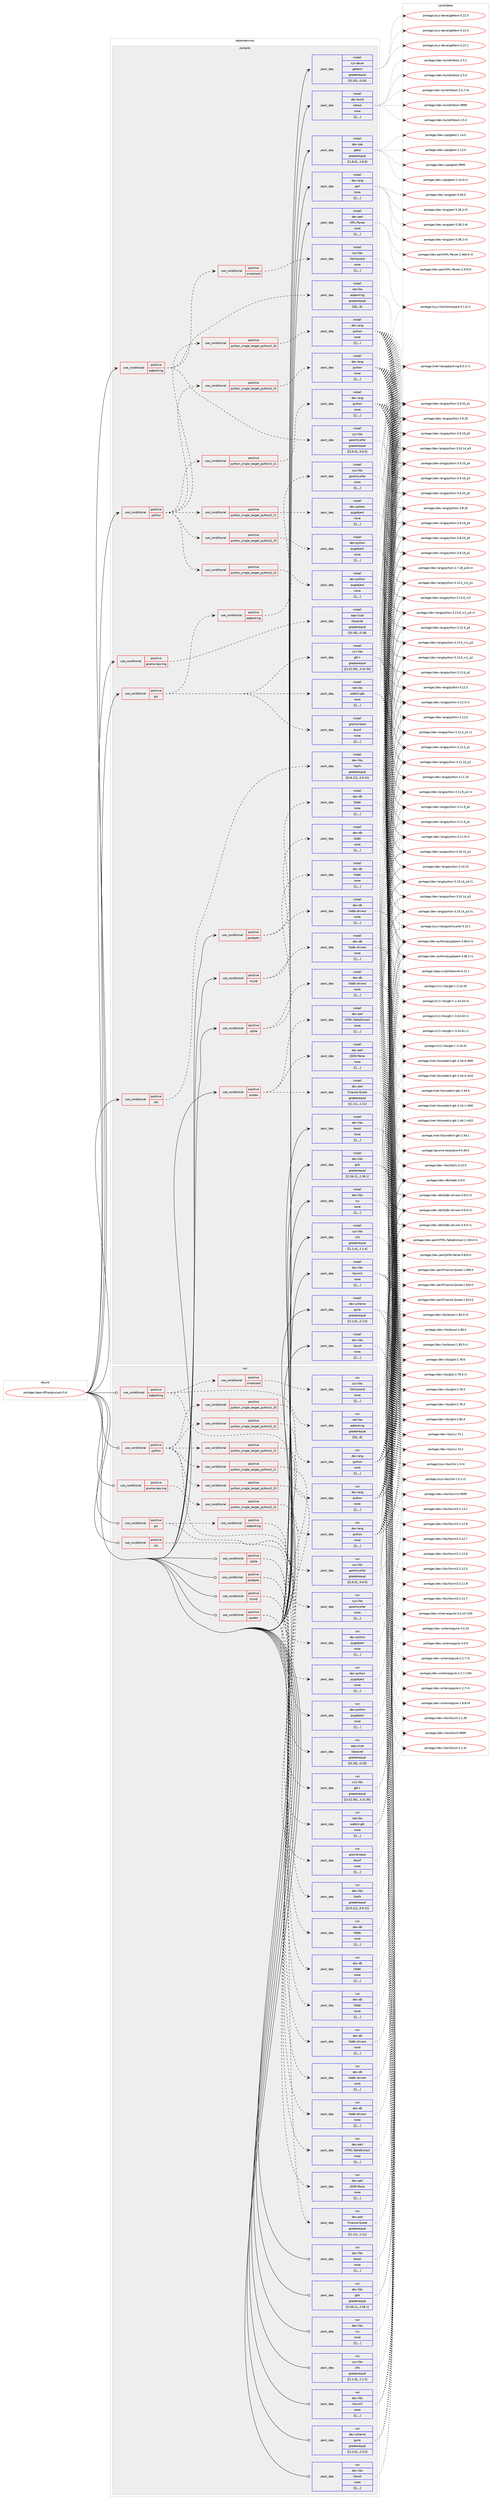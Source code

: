 digraph prolog {

# *************
# Graph options
# *************

newrank=true;
concentrate=true;
compound=true;
graph [rankdir=LR,fontname=Helvetica,fontsize=10,ranksep=1.5];#, ranksep=2.5, nodesep=0.2];
edge  [arrowhead=vee];
node  [fontname=Helvetica,fontsize=10];

# **********
# The ebuild
# **********

subgraph cluster_leftcol {
color=gray;
label=<<i>ebuild</i>>;
id [label="portage://app-office/gnucash-5.6", color=red, width=4, href="../app-office/gnucash-5.6.svg"];
}

# ****************
# The dependencies
# ****************

subgraph cluster_midcol {
color=gray;
label=<<i>dependencies</i>>;
subgraph cluster_compile {
fillcolor="#eeeeee";
style=filled;
label=<<i>compile</i>>;
subgraph cond13536 {
dependency46391 [label=<<TABLE BORDER="0" CELLBORDER="1" CELLSPACING="0" CELLPADDING="4"><TR><TD ROWSPAN="3" CELLPADDING="10">use_conditional</TD></TR><TR><TD>positive</TD></TR><TR><TD>aqbanking</TD></TR></TABLE>>, shape=none, color=red];
subgraph pack32445 {
dependency46392 [label=<<TABLE BORDER="0" CELLBORDER="1" CELLSPACING="0" CELLPADDING="4" WIDTH="220"><TR><TD ROWSPAN="6" CELLPADDING="30">pack_dep</TD></TR><TR><TD WIDTH="110">install</TD></TR><TR><TD>net-libs</TD></TR><TR><TD>aqbanking</TD></TR><TR><TD>greaterequal</TD></TR><TR><TD>[[6],,,6]</TD></TR></TABLE>>, shape=none, color=blue];
}
dependency46391:e -> dependency46392:w [weight=20,style="dashed",arrowhead="vee"];
subgraph pack32446 {
dependency46393 [label=<<TABLE BORDER="0" CELLBORDER="1" CELLSPACING="0" CELLPADDING="4" WIDTH="220"><TR><TD ROWSPAN="6" CELLPADDING="30">pack_dep</TD></TR><TR><TD WIDTH="110">install</TD></TR><TR><TD>sys-libs</TD></TR><TR><TD>gwenhywfar</TD></TR><TR><TD>greaterequal</TD></TR><TR><TD>[[5,6,0],,,5.6.0]</TD></TR></TABLE>>, shape=none, color=blue];
}
dependency46391:e -> dependency46393:w [weight=20,style="dashed",arrowhead="vee"];
subgraph cond13537 {
dependency46394 [label=<<TABLE BORDER="0" CELLBORDER="1" CELLSPACING="0" CELLPADDING="4"><TR><TD ROWSPAN="3" CELLPADDING="10">use_conditional</TD></TR><TR><TD>positive</TD></TR><TR><TD>smartcard</TD></TR></TABLE>>, shape=none, color=red];
subgraph pack32447 {
dependency46395 [label=<<TABLE BORDER="0" CELLBORDER="1" CELLSPACING="0" CELLPADDING="4" WIDTH="220"><TR><TD ROWSPAN="6" CELLPADDING="30">pack_dep</TD></TR><TR><TD WIDTH="110">install</TD></TR><TR><TD>sys-libs</TD></TR><TR><TD>libchipcard</TD></TR><TR><TD>none</TD></TR><TR><TD>[[],,,,]</TD></TR></TABLE>>, shape=none, color=blue];
}
dependency46394:e -> dependency46395:w [weight=20,style="dashed",arrowhead="vee"];
}
dependency46391:e -> dependency46394:w [weight=20,style="dashed",arrowhead="vee"];
}
id:e -> dependency46391:w [weight=20,style="solid",arrowhead="vee"];
subgraph cond13538 {
dependency46396 [label=<<TABLE BORDER="0" CELLBORDER="1" CELLSPACING="0" CELLPADDING="4"><TR><TD ROWSPAN="3" CELLPADDING="10">use_conditional</TD></TR><TR><TD>positive</TD></TR><TR><TD>gnome-keyring</TD></TR></TABLE>>, shape=none, color=red];
subgraph pack32448 {
dependency46397 [label=<<TABLE BORDER="0" CELLBORDER="1" CELLSPACING="0" CELLPADDING="4" WIDTH="220"><TR><TD ROWSPAN="6" CELLPADDING="30">pack_dep</TD></TR><TR><TD WIDTH="110">install</TD></TR><TR><TD>app-crypt</TD></TR><TR><TD>libsecret</TD></TR><TR><TD>greaterequal</TD></TR><TR><TD>[[0,18],,,0.18]</TD></TR></TABLE>>, shape=none, color=blue];
}
dependency46396:e -> dependency46397:w [weight=20,style="dashed",arrowhead="vee"];
}
id:e -> dependency46396:w [weight=20,style="solid",arrowhead="vee"];
subgraph cond13539 {
dependency46398 [label=<<TABLE BORDER="0" CELLBORDER="1" CELLSPACING="0" CELLPADDING="4"><TR><TD ROWSPAN="3" CELLPADDING="10">use_conditional</TD></TR><TR><TD>positive</TD></TR><TR><TD>gui</TD></TR></TABLE>>, shape=none, color=red];
subgraph pack32449 {
dependency46399 [label=<<TABLE BORDER="0" CELLBORDER="1" CELLSPACING="0" CELLPADDING="4" WIDTH="220"><TR><TD ROWSPAN="6" CELLPADDING="30">pack_dep</TD></TR><TR><TD WIDTH="110">install</TD></TR><TR><TD>x11-libs</TD></TR><TR><TD>gtk+</TD></TR><TR><TD>greaterequal</TD></TR><TR><TD>[[3,22,30],,,3.22.30]</TD></TR></TABLE>>, shape=none, color=blue];
}
dependency46398:e -> dependency46399:w [weight=20,style="dashed",arrowhead="vee"];
subgraph pack32450 {
dependency46400 [label=<<TABLE BORDER="0" CELLBORDER="1" CELLSPACING="0" CELLPADDING="4" WIDTH="220"><TR><TD ROWSPAN="6" CELLPADDING="30">pack_dep</TD></TR><TR><TD WIDTH="110">install</TD></TR><TR><TD>gnome-base</TD></TR><TR><TD>dconf</TD></TR><TR><TD>none</TD></TR><TR><TD>[[],,,,]</TD></TR></TABLE>>, shape=none, color=blue];
}
dependency46398:e -> dependency46400:w [weight=20,style="dashed",arrowhead="vee"];
subgraph pack32451 {
dependency46401 [label=<<TABLE BORDER="0" CELLBORDER="1" CELLSPACING="0" CELLPADDING="4" WIDTH="220"><TR><TD ROWSPAN="6" CELLPADDING="30">pack_dep</TD></TR><TR><TD WIDTH="110">install</TD></TR><TR><TD>net-libs</TD></TR><TR><TD>webkit-gtk</TD></TR><TR><TD>none</TD></TR><TR><TD>[[],,,,]</TD></TR></TABLE>>, shape=none, color=blue];
}
dependency46398:e -> dependency46401:w [weight=20,style="dashed",arrowhead="vee"];
subgraph cond13540 {
dependency46402 [label=<<TABLE BORDER="0" CELLBORDER="1" CELLSPACING="0" CELLPADDING="4"><TR><TD ROWSPAN="3" CELLPADDING="10">use_conditional</TD></TR><TR><TD>positive</TD></TR><TR><TD>aqbanking</TD></TR></TABLE>>, shape=none, color=red];
subgraph pack32452 {
dependency46403 [label=<<TABLE BORDER="0" CELLBORDER="1" CELLSPACING="0" CELLPADDING="4" WIDTH="220"><TR><TD ROWSPAN="6" CELLPADDING="30">pack_dep</TD></TR><TR><TD WIDTH="110">install</TD></TR><TR><TD>sys-libs</TD></TR><TR><TD>gwenhywfar</TD></TR><TR><TD>none</TD></TR><TR><TD>[[],,,,]</TD></TR></TABLE>>, shape=none, color=blue];
}
dependency46402:e -> dependency46403:w [weight=20,style="dashed",arrowhead="vee"];
}
dependency46398:e -> dependency46402:w [weight=20,style="dashed",arrowhead="vee"];
}
id:e -> dependency46398:w [weight=20,style="solid",arrowhead="vee"];
subgraph cond13541 {
dependency46404 [label=<<TABLE BORDER="0" CELLBORDER="1" CELLSPACING="0" CELLPADDING="4"><TR><TD ROWSPAN="3" CELLPADDING="10">use_conditional</TD></TR><TR><TD>positive</TD></TR><TR><TD>mysql</TD></TR></TABLE>>, shape=none, color=red];
subgraph pack32453 {
dependency46405 [label=<<TABLE BORDER="0" CELLBORDER="1" CELLSPACING="0" CELLPADDING="4" WIDTH="220"><TR><TD ROWSPAN="6" CELLPADDING="30">pack_dep</TD></TR><TR><TD WIDTH="110">install</TD></TR><TR><TD>dev-db</TD></TR><TR><TD>libdbi</TD></TR><TR><TD>none</TD></TR><TR><TD>[[],,,,]</TD></TR></TABLE>>, shape=none, color=blue];
}
dependency46404:e -> dependency46405:w [weight=20,style="dashed",arrowhead="vee"];
subgraph pack32454 {
dependency46406 [label=<<TABLE BORDER="0" CELLBORDER="1" CELLSPACING="0" CELLPADDING="4" WIDTH="220"><TR><TD ROWSPAN="6" CELLPADDING="30">pack_dep</TD></TR><TR><TD WIDTH="110">install</TD></TR><TR><TD>dev-db</TD></TR><TR><TD>libdbi-drivers</TD></TR><TR><TD>none</TD></TR><TR><TD>[[],,,,]</TD></TR></TABLE>>, shape=none, color=blue];
}
dependency46404:e -> dependency46406:w [weight=20,style="dashed",arrowhead="vee"];
}
id:e -> dependency46404:w [weight=20,style="solid",arrowhead="vee"];
subgraph cond13542 {
dependency46407 [label=<<TABLE BORDER="0" CELLBORDER="1" CELLSPACING="0" CELLPADDING="4"><TR><TD ROWSPAN="3" CELLPADDING="10">use_conditional</TD></TR><TR><TD>positive</TD></TR><TR><TD>ofx</TD></TR></TABLE>>, shape=none, color=red];
subgraph pack32455 {
dependency46408 [label=<<TABLE BORDER="0" CELLBORDER="1" CELLSPACING="0" CELLPADDING="4" WIDTH="220"><TR><TD ROWSPAN="6" CELLPADDING="30">pack_dep</TD></TR><TR><TD WIDTH="110">install</TD></TR><TR><TD>dev-libs</TD></TR><TR><TD>libofx</TD></TR><TR><TD>greaterequal</TD></TR><TR><TD>[[0,9,12],,,0.9.12]</TD></TR></TABLE>>, shape=none, color=blue];
}
dependency46407:e -> dependency46408:w [weight=20,style="dashed",arrowhead="vee"];
}
id:e -> dependency46407:w [weight=20,style="solid",arrowhead="vee"];
subgraph cond13543 {
dependency46409 [label=<<TABLE BORDER="0" CELLBORDER="1" CELLSPACING="0" CELLPADDING="4"><TR><TD ROWSPAN="3" CELLPADDING="10">use_conditional</TD></TR><TR><TD>positive</TD></TR><TR><TD>postgres</TD></TR></TABLE>>, shape=none, color=red];
subgraph pack32456 {
dependency46410 [label=<<TABLE BORDER="0" CELLBORDER="1" CELLSPACING="0" CELLPADDING="4" WIDTH="220"><TR><TD ROWSPAN="6" CELLPADDING="30">pack_dep</TD></TR><TR><TD WIDTH="110">install</TD></TR><TR><TD>dev-db</TD></TR><TR><TD>libdbi</TD></TR><TR><TD>none</TD></TR><TR><TD>[[],,,,]</TD></TR></TABLE>>, shape=none, color=blue];
}
dependency46409:e -> dependency46410:w [weight=20,style="dashed",arrowhead="vee"];
subgraph pack32457 {
dependency46411 [label=<<TABLE BORDER="0" CELLBORDER="1" CELLSPACING="0" CELLPADDING="4" WIDTH="220"><TR><TD ROWSPAN="6" CELLPADDING="30">pack_dep</TD></TR><TR><TD WIDTH="110">install</TD></TR><TR><TD>dev-db</TD></TR><TR><TD>libdbi-drivers</TD></TR><TR><TD>none</TD></TR><TR><TD>[[],,,,]</TD></TR></TABLE>>, shape=none, color=blue];
}
dependency46409:e -> dependency46411:w [weight=20,style="dashed",arrowhead="vee"];
}
id:e -> dependency46409:w [weight=20,style="solid",arrowhead="vee"];
subgraph cond13544 {
dependency46412 [label=<<TABLE BORDER="0" CELLBORDER="1" CELLSPACING="0" CELLPADDING="4"><TR><TD ROWSPAN="3" CELLPADDING="10">use_conditional</TD></TR><TR><TD>positive</TD></TR><TR><TD>python</TD></TR></TABLE>>, shape=none, color=red];
subgraph cond13545 {
dependency46413 [label=<<TABLE BORDER="0" CELLBORDER="1" CELLSPACING="0" CELLPADDING="4"><TR><TD ROWSPAN="3" CELLPADDING="10">use_conditional</TD></TR><TR><TD>positive</TD></TR><TR><TD>python_single_target_python3_10</TD></TR></TABLE>>, shape=none, color=red];
subgraph pack32458 {
dependency46414 [label=<<TABLE BORDER="0" CELLBORDER="1" CELLSPACING="0" CELLPADDING="4" WIDTH="220"><TR><TD ROWSPAN="6" CELLPADDING="30">pack_dep</TD></TR><TR><TD WIDTH="110">install</TD></TR><TR><TD>dev-lang</TD></TR><TR><TD>python</TD></TR><TR><TD>none</TD></TR><TR><TD>[[],,,,]</TD></TR></TABLE>>, shape=none, color=blue];
}
dependency46413:e -> dependency46414:w [weight=20,style="dashed",arrowhead="vee"];
}
dependency46412:e -> dependency46413:w [weight=20,style="dashed",arrowhead="vee"];
subgraph cond13546 {
dependency46415 [label=<<TABLE BORDER="0" CELLBORDER="1" CELLSPACING="0" CELLPADDING="4"><TR><TD ROWSPAN="3" CELLPADDING="10">use_conditional</TD></TR><TR><TD>positive</TD></TR><TR><TD>python_single_target_python3_11</TD></TR></TABLE>>, shape=none, color=red];
subgraph pack32459 {
dependency46416 [label=<<TABLE BORDER="0" CELLBORDER="1" CELLSPACING="0" CELLPADDING="4" WIDTH="220"><TR><TD ROWSPAN="6" CELLPADDING="30">pack_dep</TD></TR><TR><TD WIDTH="110">install</TD></TR><TR><TD>dev-lang</TD></TR><TR><TD>python</TD></TR><TR><TD>none</TD></TR><TR><TD>[[],,,,]</TD></TR></TABLE>>, shape=none, color=blue];
}
dependency46415:e -> dependency46416:w [weight=20,style="dashed",arrowhead="vee"];
}
dependency46412:e -> dependency46415:w [weight=20,style="dashed",arrowhead="vee"];
subgraph cond13547 {
dependency46417 [label=<<TABLE BORDER="0" CELLBORDER="1" CELLSPACING="0" CELLPADDING="4"><TR><TD ROWSPAN="3" CELLPADDING="10">use_conditional</TD></TR><TR><TD>positive</TD></TR><TR><TD>python_single_target_python3_12</TD></TR></TABLE>>, shape=none, color=red];
subgraph pack32460 {
dependency46418 [label=<<TABLE BORDER="0" CELLBORDER="1" CELLSPACING="0" CELLPADDING="4" WIDTH="220"><TR><TD ROWSPAN="6" CELLPADDING="30">pack_dep</TD></TR><TR><TD WIDTH="110">install</TD></TR><TR><TD>dev-lang</TD></TR><TR><TD>python</TD></TR><TR><TD>none</TD></TR><TR><TD>[[],,,,]</TD></TR></TABLE>>, shape=none, color=blue];
}
dependency46417:e -> dependency46418:w [weight=20,style="dashed",arrowhead="vee"];
}
dependency46412:e -> dependency46417:w [weight=20,style="dashed",arrowhead="vee"];
subgraph cond13548 {
dependency46419 [label=<<TABLE BORDER="0" CELLBORDER="1" CELLSPACING="0" CELLPADDING="4"><TR><TD ROWSPAN="3" CELLPADDING="10">use_conditional</TD></TR><TR><TD>positive</TD></TR><TR><TD>python_single_target_python3_10</TD></TR></TABLE>>, shape=none, color=red];
subgraph pack32461 {
dependency46420 [label=<<TABLE BORDER="0" CELLBORDER="1" CELLSPACING="0" CELLPADDING="4" WIDTH="220"><TR><TD ROWSPAN="6" CELLPADDING="30">pack_dep</TD></TR><TR><TD WIDTH="110">install</TD></TR><TR><TD>dev-python</TD></TR><TR><TD>pygobject</TD></TR><TR><TD>none</TD></TR><TR><TD>[[],,,,]</TD></TR></TABLE>>, shape=none, color=blue];
}
dependency46419:e -> dependency46420:w [weight=20,style="dashed",arrowhead="vee"];
}
dependency46412:e -> dependency46419:w [weight=20,style="dashed",arrowhead="vee"];
subgraph cond13549 {
dependency46421 [label=<<TABLE BORDER="0" CELLBORDER="1" CELLSPACING="0" CELLPADDING="4"><TR><TD ROWSPAN="3" CELLPADDING="10">use_conditional</TD></TR><TR><TD>positive</TD></TR><TR><TD>python_single_target_python3_11</TD></TR></TABLE>>, shape=none, color=red];
subgraph pack32462 {
dependency46422 [label=<<TABLE BORDER="0" CELLBORDER="1" CELLSPACING="0" CELLPADDING="4" WIDTH="220"><TR><TD ROWSPAN="6" CELLPADDING="30">pack_dep</TD></TR><TR><TD WIDTH="110">install</TD></TR><TR><TD>dev-python</TD></TR><TR><TD>pygobject</TD></TR><TR><TD>none</TD></TR><TR><TD>[[],,,,]</TD></TR></TABLE>>, shape=none, color=blue];
}
dependency46421:e -> dependency46422:w [weight=20,style="dashed",arrowhead="vee"];
}
dependency46412:e -> dependency46421:w [weight=20,style="dashed",arrowhead="vee"];
subgraph cond13550 {
dependency46423 [label=<<TABLE BORDER="0" CELLBORDER="1" CELLSPACING="0" CELLPADDING="4"><TR><TD ROWSPAN="3" CELLPADDING="10">use_conditional</TD></TR><TR><TD>positive</TD></TR><TR><TD>python_single_target_python3_12</TD></TR></TABLE>>, shape=none, color=red];
subgraph pack32463 {
dependency46424 [label=<<TABLE BORDER="0" CELLBORDER="1" CELLSPACING="0" CELLPADDING="4" WIDTH="220"><TR><TD ROWSPAN="6" CELLPADDING="30">pack_dep</TD></TR><TR><TD WIDTH="110">install</TD></TR><TR><TD>dev-python</TD></TR><TR><TD>pygobject</TD></TR><TR><TD>none</TD></TR><TR><TD>[[],,,,]</TD></TR></TABLE>>, shape=none, color=blue];
}
dependency46423:e -> dependency46424:w [weight=20,style="dashed",arrowhead="vee"];
}
dependency46412:e -> dependency46423:w [weight=20,style="dashed",arrowhead="vee"];
}
id:e -> dependency46412:w [weight=20,style="solid",arrowhead="vee"];
subgraph cond13551 {
dependency46425 [label=<<TABLE BORDER="0" CELLBORDER="1" CELLSPACING="0" CELLPADDING="4"><TR><TD ROWSPAN="3" CELLPADDING="10">use_conditional</TD></TR><TR><TD>positive</TD></TR><TR><TD>quotes</TD></TR></TABLE>>, shape=none, color=red];
subgraph pack32464 {
dependency46426 [label=<<TABLE BORDER="0" CELLBORDER="1" CELLSPACING="0" CELLPADDING="4" WIDTH="220"><TR><TD ROWSPAN="6" CELLPADDING="30">pack_dep</TD></TR><TR><TD WIDTH="110">install</TD></TR><TR><TD>dev-perl</TD></TR><TR><TD>Finance-Quote</TD></TR><TR><TD>greaterequal</TD></TR><TR><TD>[[1,11],,,1.11]</TD></TR></TABLE>>, shape=none, color=blue];
}
dependency46425:e -> dependency46426:w [weight=20,style="dashed",arrowhead="vee"];
subgraph pack32465 {
dependency46427 [label=<<TABLE BORDER="0" CELLBORDER="1" CELLSPACING="0" CELLPADDING="4" WIDTH="220"><TR><TD ROWSPAN="6" CELLPADDING="30">pack_dep</TD></TR><TR><TD WIDTH="110">install</TD></TR><TR><TD>dev-perl</TD></TR><TR><TD>JSON-Parse</TD></TR><TR><TD>none</TD></TR><TR><TD>[[],,,,]</TD></TR></TABLE>>, shape=none, color=blue];
}
dependency46425:e -> dependency46427:w [weight=20,style="dashed",arrowhead="vee"];
subgraph pack32466 {
dependency46428 [label=<<TABLE BORDER="0" CELLBORDER="1" CELLSPACING="0" CELLPADDING="4" WIDTH="220"><TR><TD ROWSPAN="6" CELLPADDING="30">pack_dep</TD></TR><TR><TD WIDTH="110">install</TD></TR><TR><TD>dev-perl</TD></TR><TR><TD>HTML-TableExtract</TD></TR><TR><TD>none</TD></TR><TR><TD>[[],,,,]</TD></TR></TABLE>>, shape=none, color=blue];
}
dependency46425:e -> dependency46428:w [weight=20,style="dashed",arrowhead="vee"];
}
id:e -> dependency46425:w [weight=20,style="solid",arrowhead="vee"];
subgraph cond13552 {
dependency46429 [label=<<TABLE BORDER="0" CELLBORDER="1" CELLSPACING="0" CELLPADDING="4"><TR><TD ROWSPAN="3" CELLPADDING="10">use_conditional</TD></TR><TR><TD>positive</TD></TR><TR><TD>sqlite</TD></TR></TABLE>>, shape=none, color=red];
subgraph pack32467 {
dependency46430 [label=<<TABLE BORDER="0" CELLBORDER="1" CELLSPACING="0" CELLPADDING="4" WIDTH="220"><TR><TD ROWSPAN="6" CELLPADDING="30">pack_dep</TD></TR><TR><TD WIDTH="110">install</TD></TR><TR><TD>dev-db</TD></TR><TR><TD>libdbi</TD></TR><TR><TD>none</TD></TR><TR><TD>[[],,,,]</TD></TR></TABLE>>, shape=none, color=blue];
}
dependency46429:e -> dependency46430:w [weight=20,style="dashed",arrowhead="vee"];
subgraph pack32468 {
dependency46431 [label=<<TABLE BORDER="0" CELLBORDER="1" CELLSPACING="0" CELLPADDING="4" WIDTH="220"><TR><TD ROWSPAN="6" CELLPADDING="30">pack_dep</TD></TR><TR><TD WIDTH="110">install</TD></TR><TR><TD>dev-db</TD></TR><TR><TD>libdbi-drivers</TD></TR><TR><TD>none</TD></TR><TR><TD>[[],,,,]</TD></TR></TABLE>>, shape=none, color=blue];
}
dependency46429:e -> dependency46431:w [weight=20,style="dashed",arrowhead="vee"];
}
id:e -> dependency46429:w [weight=20,style="solid",arrowhead="vee"];
subgraph pack32469 {
dependency46432 [label=<<TABLE BORDER="0" CELLBORDER="1" CELLSPACING="0" CELLPADDING="4" WIDTH="220"><TR><TD ROWSPAN="6" CELLPADDING="30">pack_dep</TD></TR><TR><TD WIDTH="110">install</TD></TR><TR><TD>dev-build</TD></TR><TR><TD>libtool</TD></TR><TR><TD>none</TD></TR><TR><TD>[[],,,,]</TD></TR></TABLE>>, shape=none, color=blue];
}
id:e -> dependency46432:w [weight=20,style="solid",arrowhead="vee"];
subgraph pack32470 {
dependency46433 [label=<<TABLE BORDER="0" CELLBORDER="1" CELLSPACING="0" CELLPADDING="4" WIDTH="220"><TR><TD ROWSPAN="6" CELLPADDING="30">pack_dep</TD></TR><TR><TD WIDTH="110">install</TD></TR><TR><TD>dev-cpp</TD></TR><TR><TD>gtest</TD></TR><TR><TD>greaterequal</TD></TR><TR><TD>[[1,8,0],,,1.8.0]</TD></TR></TABLE>>, shape=none, color=blue];
}
id:e -> dependency46433:w [weight=20,style="solid",arrowhead="vee"];
subgraph pack32471 {
dependency46434 [label=<<TABLE BORDER="0" CELLBORDER="1" CELLSPACING="0" CELLPADDING="4" WIDTH="220"><TR><TD ROWSPAN="6" CELLPADDING="30">pack_dep</TD></TR><TR><TD WIDTH="110">install</TD></TR><TR><TD>dev-lang</TD></TR><TR><TD>perl</TD></TR><TR><TD>none</TD></TR><TR><TD>[[],,,,]</TD></TR></TABLE>>, shape=none, color=blue];
}
id:e -> dependency46434:w [weight=20,style="solid",arrowhead="vee"];
subgraph pack32472 {
dependency46435 [label=<<TABLE BORDER="0" CELLBORDER="1" CELLSPACING="0" CELLPADDING="4" WIDTH="220"><TR><TD ROWSPAN="6" CELLPADDING="30">pack_dep</TD></TR><TR><TD WIDTH="110">install</TD></TR><TR><TD>dev-libs</TD></TR><TR><TD>boost</TD></TR><TR><TD>none</TD></TR><TR><TD>[[],,,,]</TD></TR></TABLE>>, shape=none, color=blue];
}
id:e -> dependency46435:w [weight=20,style="solid",arrowhead="vee"];
subgraph pack32473 {
dependency46436 [label=<<TABLE BORDER="0" CELLBORDER="1" CELLSPACING="0" CELLPADDING="4" WIDTH="220"><TR><TD ROWSPAN="6" CELLPADDING="30">pack_dep</TD></TR><TR><TD WIDTH="110">install</TD></TR><TR><TD>dev-libs</TD></TR><TR><TD>glib</TD></TR><TR><TD>greaterequal</TD></TR><TR><TD>[[2,56,1],,,2.56.1]</TD></TR></TABLE>>, shape=none, color=blue];
}
id:e -> dependency46436:w [weight=20,style="solid",arrowhead="vee"];
subgraph pack32474 {
dependency46437 [label=<<TABLE BORDER="0" CELLBORDER="1" CELLSPACING="0" CELLPADDING="4" WIDTH="220"><TR><TD ROWSPAN="6" CELLPADDING="30">pack_dep</TD></TR><TR><TD WIDTH="110">install</TD></TR><TR><TD>dev-libs</TD></TR><TR><TD>icu</TD></TR><TR><TD>none</TD></TR><TR><TD>[[],,,,]</TD></TR></TABLE>>, shape=none, color=blue];
}
id:e -> dependency46437:w [weight=20,style="solid",arrowhead="vee"];
subgraph pack32475 {
dependency46438 [label=<<TABLE BORDER="0" CELLBORDER="1" CELLSPACING="0" CELLPADDING="4" WIDTH="220"><TR><TD ROWSPAN="6" CELLPADDING="30">pack_dep</TD></TR><TR><TD WIDTH="110">install</TD></TR><TR><TD>dev-libs</TD></TR><TR><TD>libxml2</TD></TR><TR><TD>none</TD></TR><TR><TD>[[],,,,]</TD></TR></TABLE>>, shape=none, color=blue];
}
id:e -> dependency46438:w [weight=20,style="solid",arrowhead="vee"];
subgraph pack32476 {
dependency46439 [label=<<TABLE BORDER="0" CELLBORDER="1" CELLSPACING="0" CELLPADDING="4" WIDTH="220"><TR><TD ROWSPAN="6" CELLPADDING="30">pack_dep</TD></TR><TR><TD WIDTH="110">install</TD></TR><TR><TD>dev-libs</TD></TR><TR><TD>libxslt</TD></TR><TR><TD>none</TD></TR><TR><TD>[[],,,,]</TD></TR></TABLE>>, shape=none, color=blue];
}
id:e -> dependency46439:w [weight=20,style="solid",arrowhead="vee"];
subgraph pack32477 {
dependency46440 [label=<<TABLE BORDER="0" CELLBORDER="1" CELLSPACING="0" CELLPADDING="4" WIDTH="220"><TR><TD ROWSPAN="6" CELLPADDING="30">pack_dep</TD></TR><TR><TD WIDTH="110">install</TD></TR><TR><TD>dev-perl</TD></TR><TR><TD>XML-Parser</TD></TR><TR><TD>none</TD></TR><TR><TD>[[],,,,]</TD></TR></TABLE>>, shape=none, color=blue];
}
id:e -> dependency46440:w [weight=20,style="solid",arrowhead="vee"];
subgraph pack32478 {
dependency46441 [label=<<TABLE BORDER="0" CELLBORDER="1" CELLSPACING="0" CELLPADDING="4" WIDTH="220"><TR><TD ROWSPAN="6" CELLPADDING="30">pack_dep</TD></TR><TR><TD WIDTH="110">install</TD></TR><TR><TD>dev-scheme</TD></TR><TR><TD>guile</TD></TR><TR><TD>greaterequal</TD></TR><TR><TD>[[2,2,0],,,2.2.0]</TD></TR></TABLE>>, shape=none, color=blue];
}
id:e -> dependency46441:w [weight=20,style="solid",arrowhead="vee"];
subgraph pack32479 {
dependency46442 [label=<<TABLE BORDER="0" CELLBORDER="1" CELLSPACING="0" CELLPADDING="4" WIDTH="220"><TR><TD ROWSPAN="6" CELLPADDING="30">pack_dep</TD></TR><TR><TD WIDTH="110">install</TD></TR><TR><TD>sys-devel</TD></TR><TR><TD>gettext</TD></TR><TR><TD>greaterequal</TD></TR><TR><TD>[[0,20],,,0.20]</TD></TR></TABLE>>, shape=none, color=blue];
}
id:e -> dependency46442:w [weight=20,style="solid",arrowhead="vee"];
subgraph pack32480 {
dependency46443 [label=<<TABLE BORDER="0" CELLBORDER="1" CELLSPACING="0" CELLPADDING="4" WIDTH="220"><TR><TD ROWSPAN="6" CELLPADDING="30">pack_dep</TD></TR><TR><TD WIDTH="110">install</TD></TR><TR><TD>sys-libs</TD></TR><TR><TD>zlib</TD></TR><TR><TD>greaterequal</TD></TR><TR><TD>[[1,1,4],,,1.1.4]</TD></TR></TABLE>>, shape=none, color=blue];
}
id:e -> dependency46443:w [weight=20,style="solid",arrowhead="vee"];
}
subgraph cluster_compileandrun {
fillcolor="#eeeeee";
style=filled;
label=<<i>compile and run</i>>;
}
subgraph cluster_run {
fillcolor="#eeeeee";
style=filled;
label=<<i>run</i>>;
subgraph cond13553 {
dependency46444 [label=<<TABLE BORDER="0" CELLBORDER="1" CELLSPACING="0" CELLPADDING="4"><TR><TD ROWSPAN="3" CELLPADDING="10">use_conditional</TD></TR><TR><TD>positive</TD></TR><TR><TD>aqbanking</TD></TR></TABLE>>, shape=none, color=red];
subgraph pack32481 {
dependency46445 [label=<<TABLE BORDER="0" CELLBORDER="1" CELLSPACING="0" CELLPADDING="4" WIDTH="220"><TR><TD ROWSPAN="6" CELLPADDING="30">pack_dep</TD></TR><TR><TD WIDTH="110">run</TD></TR><TR><TD>net-libs</TD></TR><TR><TD>aqbanking</TD></TR><TR><TD>greaterequal</TD></TR><TR><TD>[[6],,,6]</TD></TR></TABLE>>, shape=none, color=blue];
}
dependency46444:e -> dependency46445:w [weight=20,style="dashed",arrowhead="vee"];
subgraph pack32482 {
dependency46446 [label=<<TABLE BORDER="0" CELLBORDER="1" CELLSPACING="0" CELLPADDING="4" WIDTH="220"><TR><TD ROWSPAN="6" CELLPADDING="30">pack_dep</TD></TR><TR><TD WIDTH="110">run</TD></TR><TR><TD>sys-libs</TD></TR><TR><TD>gwenhywfar</TD></TR><TR><TD>greaterequal</TD></TR><TR><TD>[[5,6,0],,,5.6.0]</TD></TR></TABLE>>, shape=none, color=blue];
}
dependency46444:e -> dependency46446:w [weight=20,style="dashed",arrowhead="vee"];
subgraph cond13554 {
dependency46447 [label=<<TABLE BORDER="0" CELLBORDER="1" CELLSPACING="0" CELLPADDING="4"><TR><TD ROWSPAN="3" CELLPADDING="10">use_conditional</TD></TR><TR><TD>positive</TD></TR><TR><TD>smartcard</TD></TR></TABLE>>, shape=none, color=red];
subgraph pack32483 {
dependency46448 [label=<<TABLE BORDER="0" CELLBORDER="1" CELLSPACING="0" CELLPADDING="4" WIDTH="220"><TR><TD ROWSPAN="6" CELLPADDING="30">pack_dep</TD></TR><TR><TD WIDTH="110">run</TD></TR><TR><TD>sys-libs</TD></TR><TR><TD>libchipcard</TD></TR><TR><TD>none</TD></TR><TR><TD>[[],,,,]</TD></TR></TABLE>>, shape=none, color=blue];
}
dependency46447:e -> dependency46448:w [weight=20,style="dashed",arrowhead="vee"];
}
dependency46444:e -> dependency46447:w [weight=20,style="dashed",arrowhead="vee"];
}
id:e -> dependency46444:w [weight=20,style="solid",arrowhead="odot"];
subgraph cond13555 {
dependency46449 [label=<<TABLE BORDER="0" CELLBORDER="1" CELLSPACING="0" CELLPADDING="4"><TR><TD ROWSPAN="3" CELLPADDING="10">use_conditional</TD></TR><TR><TD>positive</TD></TR><TR><TD>gnome-keyring</TD></TR></TABLE>>, shape=none, color=red];
subgraph pack32484 {
dependency46450 [label=<<TABLE BORDER="0" CELLBORDER="1" CELLSPACING="0" CELLPADDING="4" WIDTH="220"><TR><TD ROWSPAN="6" CELLPADDING="30">pack_dep</TD></TR><TR><TD WIDTH="110">run</TD></TR><TR><TD>app-crypt</TD></TR><TR><TD>libsecret</TD></TR><TR><TD>greaterequal</TD></TR><TR><TD>[[0,18],,,0.18]</TD></TR></TABLE>>, shape=none, color=blue];
}
dependency46449:e -> dependency46450:w [weight=20,style="dashed",arrowhead="vee"];
}
id:e -> dependency46449:w [weight=20,style="solid",arrowhead="odot"];
subgraph cond13556 {
dependency46451 [label=<<TABLE BORDER="0" CELLBORDER="1" CELLSPACING="0" CELLPADDING="4"><TR><TD ROWSPAN="3" CELLPADDING="10">use_conditional</TD></TR><TR><TD>positive</TD></TR><TR><TD>gui</TD></TR></TABLE>>, shape=none, color=red];
subgraph pack32485 {
dependency46452 [label=<<TABLE BORDER="0" CELLBORDER="1" CELLSPACING="0" CELLPADDING="4" WIDTH="220"><TR><TD ROWSPAN="6" CELLPADDING="30">pack_dep</TD></TR><TR><TD WIDTH="110">run</TD></TR><TR><TD>x11-libs</TD></TR><TR><TD>gtk+</TD></TR><TR><TD>greaterequal</TD></TR><TR><TD>[[3,22,30],,,3.22.30]</TD></TR></TABLE>>, shape=none, color=blue];
}
dependency46451:e -> dependency46452:w [weight=20,style="dashed",arrowhead="vee"];
subgraph pack32486 {
dependency46453 [label=<<TABLE BORDER="0" CELLBORDER="1" CELLSPACING="0" CELLPADDING="4" WIDTH="220"><TR><TD ROWSPAN="6" CELLPADDING="30">pack_dep</TD></TR><TR><TD WIDTH="110">run</TD></TR><TR><TD>gnome-base</TD></TR><TR><TD>dconf</TD></TR><TR><TD>none</TD></TR><TR><TD>[[],,,,]</TD></TR></TABLE>>, shape=none, color=blue];
}
dependency46451:e -> dependency46453:w [weight=20,style="dashed",arrowhead="vee"];
subgraph pack32487 {
dependency46454 [label=<<TABLE BORDER="0" CELLBORDER="1" CELLSPACING="0" CELLPADDING="4" WIDTH="220"><TR><TD ROWSPAN="6" CELLPADDING="30">pack_dep</TD></TR><TR><TD WIDTH="110">run</TD></TR><TR><TD>net-libs</TD></TR><TR><TD>webkit-gtk</TD></TR><TR><TD>none</TD></TR><TR><TD>[[],,,,]</TD></TR></TABLE>>, shape=none, color=blue];
}
dependency46451:e -> dependency46454:w [weight=20,style="dashed",arrowhead="vee"];
subgraph cond13557 {
dependency46455 [label=<<TABLE BORDER="0" CELLBORDER="1" CELLSPACING="0" CELLPADDING="4"><TR><TD ROWSPAN="3" CELLPADDING="10">use_conditional</TD></TR><TR><TD>positive</TD></TR><TR><TD>aqbanking</TD></TR></TABLE>>, shape=none, color=red];
subgraph pack32488 {
dependency46456 [label=<<TABLE BORDER="0" CELLBORDER="1" CELLSPACING="0" CELLPADDING="4" WIDTH="220"><TR><TD ROWSPAN="6" CELLPADDING="30">pack_dep</TD></TR><TR><TD WIDTH="110">run</TD></TR><TR><TD>sys-libs</TD></TR><TR><TD>gwenhywfar</TD></TR><TR><TD>none</TD></TR><TR><TD>[[],,,,]</TD></TR></TABLE>>, shape=none, color=blue];
}
dependency46455:e -> dependency46456:w [weight=20,style="dashed",arrowhead="vee"];
}
dependency46451:e -> dependency46455:w [weight=20,style="dashed",arrowhead="vee"];
}
id:e -> dependency46451:w [weight=20,style="solid",arrowhead="odot"];
subgraph cond13558 {
dependency46457 [label=<<TABLE BORDER="0" CELLBORDER="1" CELLSPACING="0" CELLPADDING="4"><TR><TD ROWSPAN="3" CELLPADDING="10">use_conditional</TD></TR><TR><TD>positive</TD></TR><TR><TD>mysql</TD></TR></TABLE>>, shape=none, color=red];
subgraph pack32489 {
dependency46458 [label=<<TABLE BORDER="0" CELLBORDER="1" CELLSPACING="0" CELLPADDING="4" WIDTH="220"><TR><TD ROWSPAN="6" CELLPADDING="30">pack_dep</TD></TR><TR><TD WIDTH="110">run</TD></TR><TR><TD>dev-db</TD></TR><TR><TD>libdbi</TD></TR><TR><TD>none</TD></TR><TR><TD>[[],,,,]</TD></TR></TABLE>>, shape=none, color=blue];
}
dependency46457:e -> dependency46458:w [weight=20,style="dashed",arrowhead="vee"];
subgraph pack32490 {
dependency46459 [label=<<TABLE BORDER="0" CELLBORDER="1" CELLSPACING="0" CELLPADDING="4" WIDTH="220"><TR><TD ROWSPAN="6" CELLPADDING="30">pack_dep</TD></TR><TR><TD WIDTH="110">run</TD></TR><TR><TD>dev-db</TD></TR><TR><TD>libdbi-drivers</TD></TR><TR><TD>none</TD></TR><TR><TD>[[],,,,]</TD></TR></TABLE>>, shape=none, color=blue];
}
dependency46457:e -> dependency46459:w [weight=20,style="dashed",arrowhead="vee"];
}
id:e -> dependency46457:w [weight=20,style="solid",arrowhead="odot"];
subgraph cond13559 {
dependency46460 [label=<<TABLE BORDER="0" CELLBORDER="1" CELLSPACING="0" CELLPADDING="4"><TR><TD ROWSPAN="3" CELLPADDING="10">use_conditional</TD></TR><TR><TD>positive</TD></TR><TR><TD>ofx</TD></TR></TABLE>>, shape=none, color=red];
subgraph pack32491 {
dependency46461 [label=<<TABLE BORDER="0" CELLBORDER="1" CELLSPACING="0" CELLPADDING="4" WIDTH="220"><TR><TD ROWSPAN="6" CELLPADDING="30">pack_dep</TD></TR><TR><TD WIDTH="110">run</TD></TR><TR><TD>dev-libs</TD></TR><TR><TD>libofx</TD></TR><TR><TD>greaterequal</TD></TR><TR><TD>[[0,9,12],,,0.9.12]</TD></TR></TABLE>>, shape=none, color=blue];
}
dependency46460:e -> dependency46461:w [weight=20,style="dashed",arrowhead="vee"];
}
id:e -> dependency46460:w [weight=20,style="solid",arrowhead="odot"];
subgraph cond13560 {
dependency46462 [label=<<TABLE BORDER="0" CELLBORDER="1" CELLSPACING="0" CELLPADDING="4"><TR><TD ROWSPAN="3" CELLPADDING="10">use_conditional</TD></TR><TR><TD>positive</TD></TR><TR><TD>postgres</TD></TR></TABLE>>, shape=none, color=red];
subgraph pack32492 {
dependency46463 [label=<<TABLE BORDER="0" CELLBORDER="1" CELLSPACING="0" CELLPADDING="4" WIDTH="220"><TR><TD ROWSPAN="6" CELLPADDING="30">pack_dep</TD></TR><TR><TD WIDTH="110">run</TD></TR><TR><TD>dev-db</TD></TR><TR><TD>libdbi</TD></TR><TR><TD>none</TD></TR><TR><TD>[[],,,,]</TD></TR></TABLE>>, shape=none, color=blue];
}
dependency46462:e -> dependency46463:w [weight=20,style="dashed",arrowhead="vee"];
subgraph pack32493 {
dependency46464 [label=<<TABLE BORDER="0" CELLBORDER="1" CELLSPACING="0" CELLPADDING="4" WIDTH="220"><TR><TD ROWSPAN="6" CELLPADDING="30">pack_dep</TD></TR><TR><TD WIDTH="110">run</TD></TR><TR><TD>dev-db</TD></TR><TR><TD>libdbi-drivers</TD></TR><TR><TD>none</TD></TR><TR><TD>[[],,,,]</TD></TR></TABLE>>, shape=none, color=blue];
}
dependency46462:e -> dependency46464:w [weight=20,style="dashed",arrowhead="vee"];
}
id:e -> dependency46462:w [weight=20,style="solid",arrowhead="odot"];
subgraph cond13561 {
dependency46465 [label=<<TABLE BORDER="0" CELLBORDER="1" CELLSPACING="0" CELLPADDING="4"><TR><TD ROWSPAN="3" CELLPADDING="10">use_conditional</TD></TR><TR><TD>positive</TD></TR><TR><TD>python</TD></TR></TABLE>>, shape=none, color=red];
subgraph cond13562 {
dependency46466 [label=<<TABLE BORDER="0" CELLBORDER="1" CELLSPACING="0" CELLPADDING="4"><TR><TD ROWSPAN="3" CELLPADDING="10">use_conditional</TD></TR><TR><TD>positive</TD></TR><TR><TD>python_single_target_python3_10</TD></TR></TABLE>>, shape=none, color=red];
subgraph pack32494 {
dependency46467 [label=<<TABLE BORDER="0" CELLBORDER="1" CELLSPACING="0" CELLPADDING="4" WIDTH="220"><TR><TD ROWSPAN="6" CELLPADDING="30">pack_dep</TD></TR><TR><TD WIDTH="110">run</TD></TR><TR><TD>dev-lang</TD></TR><TR><TD>python</TD></TR><TR><TD>none</TD></TR><TR><TD>[[],,,,]</TD></TR></TABLE>>, shape=none, color=blue];
}
dependency46466:e -> dependency46467:w [weight=20,style="dashed",arrowhead="vee"];
}
dependency46465:e -> dependency46466:w [weight=20,style="dashed",arrowhead="vee"];
subgraph cond13563 {
dependency46468 [label=<<TABLE BORDER="0" CELLBORDER="1" CELLSPACING="0" CELLPADDING="4"><TR><TD ROWSPAN="3" CELLPADDING="10">use_conditional</TD></TR><TR><TD>positive</TD></TR><TR><TD>python_single_target_python3_11</TD></TR></TABLE>>, shape=none, color=red];
subgraph pack32495 {
dependency46469 [label=<<TABLE BORDER="0" CELLBORDER="1" CELLSPACING="0" CELLPADDING="4" WIDTH="220"><TR><TD ROWSPAN="6" CELLPADDING="30">pack_dep</TD></TR><TR><TD WIDTH="110">run</TD></TR><TR><TD>dev-lang</TD></TR><TR><TD>python</TD></TR><TR><TD>none</TD></TR><TR><TD>[[],,,,]</TD></TR></TABLE>>, shape=none, color=blue];
}
dependency46468:e -> dependency46469:w [weight=20,style="dashed",arrowhead="vee"];
}
dependency46465:e -> dependency46468:w [weight=20,style="dashed",arrowhead="vee"];
subgraph cond13564 {
dependency46470 [label=<<TABLE BORDER="0" CELLBORDER="1" CELLSPACING="0" CELLPADDING="4"><TR><TD ROWSPAN="3" CELLPADDING="10">use_conditional</TD></TR><TR><TD>positive</TD></TR><TR><TD>python_single_target_python3_12</TD></TR></TABLE>>, shape=none, color=red];
subgraph pack32496 {
dependency46471 [label=<<TABLE BORDER="0" CELLBORDER="1" CELLSPACING="0" CELLPADDING="4" WIDTH="220"><TR><TD ROWSPAN="6" CELLPADDING="30">pack_dep</TD></TR><TR><TD WIDTH="110">run</TD></TR><TR><TD>dev-lang</TD></TR><TR><TD>python</TD></TR><TR><TD>none</TD></TR><TR><TD>[[],,,,]</TD></TR></TABLE>>, shape=none, color=blue];
}
dependency46470:e -> dependency46471:w [weight=20,style="dashed",arrowhead="vee"];
}
dependency46465:e -> dependency46470:w [weight=20,style="dashed",arrowhead="vee"];
subgraph cond13565 {
dependency46472 [label=<<TABLE BORDER="0" CELLBORDER="1" CELLSPACING="0" CELLPADDING="4"><TR><TD ROWSPAN="3" CELLPADDING="10">use_conditional</TD></TR><TR><TD>positive</TD></TR><TR><TD>python_single_target_python3_10</TD></TR></TABLE>>, shape=none, color=red];
subgraph pack32497 {
dependency46473 [label=<<TABLE BORDER="0" CELLBORDER="1" CELLSPACING="0" CELLPADDING="4" WIDTH="220"><TR><TD ROWSPAN="6" CELLPADDING="30">pack_dep</TD></TR><TR><TD WIDTH="110">run</TD></TR><TR><TD>dev-python</TD></TR><TR><TD>pygobject</TD></TR><TR><TD>none</TD></TR><TR><TD>[[],,,,]</TD></TR></TABLE>>, shape=none, color=blue];
}
dependency46472:e -> dependency46473:w [weight=20,style="dashed",arrowhead="vee"];
}
dependency46465:e -> dependency46472:w [weight=20,style="dashed",arrowhead="vee"];
subgraph cond13566 {
dependency46474 [label=<<TABLE BORDER="0" CELLBORDER="1" CELLSPACING="0" CELLPADDING="4"><TR><TD ROWSPAN="3" CELLPADDING="10">use_conditional</TD></TR><TR><TD>positive</TD></TR><TR><TD>python_single_target_python3_11</TD></TR></TABLE>>, shape=none, color=red];
subgraph pack32498 {
dependency46475 [label=<<TABLE BORDER="0" CELLBORDER="1" CELLSPACING="0" CELLPADDING="4" WIDTH="220"><TR><TD ROWSPAN="6" CELLPADDING="30">pack_dep</TD></TR><TR><TD WIDTH="110">run</TD></TR><TR><TD>dev-python</TD></TR><TR><TD>pygobject</TD></TR><TR><TD>none</TD></TR><TR><TD>[[],,,,]</TD></TR></TABLE>>, shape=none, color=blue];
}
dependency46474:e -> dependency46475:w [weight=20,style="dashed",arrowhead="vee"];
}
dependency46465:e -> dependency46474:w [weight=20,style="dashed",arrowhead="vee"];
subgraph cond13567 {
dependency46476 [label=<<TABLE BORDER="0" CELLBORDER="1" CELLSPACING="0" CELLPADDING="4"><TR><TD ROWSPAN="3" CELLPADDING="10">use_conditional</TD></TR><TR><TD>positive</TD></TR><TR><TD>python_single_target_python3_12</TD></TR></TABLE>>, shape=none, color=red];
subgraph pack32499 {
dependency46477 [label=<<TABLE BORDER="0" CELLBORDER="1" CELLSPACING="0" CELLPADDING="4" WIDTH="220"><TR><TD ROWSPAN="6" CELLPADDING="30">pack_dep</TD></TR><TR><TD WIDTH="110">run</TD></TR><TR><TD>dev-python</TD></TR><TR><TD>pygobject</TD></TR><TR><TD>none</TD></TR><TR><TD>[[],,,,]</TD></TR></TABLE>>, shape=none, color=blue];
}
dependency46476:e -> dependency46477:w [weight=20,style="dashed",arrowhead="vee"];
}
dependency46465:e -> dependency46476:w [weight=20,style="dashed",arrowhead="vee"];
}
id:e -> dependency46465:w [weight=20,style="solid",arrowhead="odot"];
subgraph cond13568 {
dependency46478 [label=<<TABLE BORDER="0" CELLBORDER="1" CELLSPACING="0" CELLPADDING="4"><TR><TD ROWSPAN="3" CELLPADDING="10">use_conditional</TD></TR><TR><TD>positive</TD></TR><TR><TD>quotes</TD></TR></TABLE>>, shape=none, color=red];
subgraph pack32500 {
dependency46479 [label=<<TABLE BORDER="0" CELLBORDER="1" CELLSPACING="0" CELLPADDING="4" WIDTH="220"><TR><TD ROWSPAN="6" CELLPADDING="30">pack_dep</TD></TR><TR><TD WIDTH="110">run</TD></TR><TR><TD>dev-perl</TD></TR><TR><TD>Finance-Quote</TD></TR><TR><TD>greaterequal</TD></TR><TR><TD>[[1,11],,,1.11]</TD></TR></TABLE>>, shape=none, color=blue];
}
dependency46478:e -> dependency46479:w [weight=20,style="dashed",arrowhead="vee"];
subgraph pack32501 {
dependency46480 [label=<<TABLE BORDER="0" CELLBORDER="1" CELLSPACING="0" CELLPADDING="4" WIDTH="220"><TR><TD ROWSPAN="6" CELLPADDING="30">pack_dep</TD></TR><TR><TD WIDTH="110">run</TD></TR><TR><TD>dev-perl</TD></TR><TR><TD>JSON-Parse</TD></TR><TR><TD>none</TD></TR><TR><TD>[[],,,,]</TD></TR></TABLE>>, shape=none, color=blue];
}
dependency46478:e -> dependency46480:w [weight=20,style="dashed",arrowhead="vee"];
subgraph pack32502 {
dependency46481 [label=<<TABLE BORDER="0" CELLBORDER="1" CELLSPACING="0" CELLPADDING="4" WIDTH="220"><TR><TD ROWSPAN="6" CELLPADDING="30">pack_dep</TD></TR><TR><TD WIDTH="110">run</TD></TR><TR><TD>dev-perl</TD></TR><TR><TD>HTML-TableExtract</TD></TR><TR><TD>none</TD></TR><TR><TD>[[],,,,]</TD></TR></TABLE>>, shape=none, color=blue];
}
dependency46478:e -> dependency46481:w [weight=20,style="dashed",arrowhead="vee"];
}
id:e -> dependency46478:w [weight=20,style="solid",arrowhead="odot"];
subgraph cond13569 {
dependency46482 [label=<<TABLE BORDER="0" CELLBORDER="1" CELLSPACING="0" CELLPADDING="4"><TR><TD ROWSPAN="3" CELLPADDING="10">use_conditional</TD></TR><TR><TD>positive</TD></TR><TR><TD>sqlite</TD></TR></TABLE>>, shape=none, color=red];
subgraph pack32503 {
dependency46483 [label=<<TABLE BORDER="0" CELLBORDER="1" CELLSPACING="0" CELLPADDING="4" WIDTH="220"><TR><TD ROWSPAN="6" CELLPADDING="30">pack_dep</TD></TR><TR><TD WIDTH="110">run</TD></TR><TR><TD>dev-db</TD></TR><TR><TD>libdbi</TD></TR><TR><TD>none</TD></TR><TR><TD>[[],,,,]</TD></TR></TABLE>>, shape=none, color=blue];
}
dependency46482:e -> dependency46483:w [weight=20,style="dashed",arrowhead="vee"];
subgraph pack32504 {
dependency46484 [label=<<TABLE BORDER="0" CELLBORDER="1" CELLSPACING="0" CELLPADDING="4" WIDTH="220"><TR><TD ROWSPAN="6" CELLPADDING="30">pack_dep</TD></TR><TR><TD WIDTH="110">run</TD></TR><TR><TD>dev-db</TD></TR><TR><TD>libdbi-drivers</TD></TR><TR><TD>none</TD></TR><TR><TD>[[],,,,]</TD></TR></TABLE>>, shape=none, color=blue];
}
dependency46482:e -> dependency46484:w [weight=20,style="dashed",arrowhead="vee"];
}
id:e -> dependency46482:w [weight=20,style="solid",arrowhead="odot"];
subgraph pack32505 {
dependency46485 [label=<<TABLE BORDER="0" CELLBORDER="1" CELLSPACING="0" CELLPADDING="4" WIDTH="220"><TR><TD ROWSPAN="6" CELLPADDING="30">pack_dep</TD></TR><TR><TD WIDTH="110">run</TD></TR><TR><TD>dev-libs</TD></TR><TR><TD>boost</TD></TR><TR><TD>none</TD></TR><TR><TD>[[],,,,]</TD></TR></TABLE>>, shape=none, color=blue];
}
id:e -> dependency46485:w [weight=20,style="solid",arrowhead="odot"];
subgraph pack32506 {
dependency46486 [label=<<TABLE BORDER="0" CELLBORDER="1" CELLSPACING="0" CELLPADDING="4" WIDTH="220"><TR><TD ROWSPAN="6" CELLPADDING="30">pack_dep</TD></TR><TR><TD WIDTH="110">run</TD></TR><TR><TD>dev-libs</TD></TR><TR><TD>glib</TD></TR><TR><TD>greaterequal</TD></TR><TR><TD>[[2,56,1],,,2.56.1]</TD></TR></TABLE>>, shape=none, color=blue];
}
id:e -> dependency46486:w [weight=20,style="solid",arrowhead="odot"];
subgraph pack32507 {
dependency46487 [label=<<TABLE BORDER="0" CELLBORDER="1" CELLSPACING="0" CELLPADDING="4" WIDTH="220"><TR><TD ROWSPAN="6" CELLPADDING="30">pack_dep</TD></TR><TR><TD WIDTH="110">run</TD></TR><TR><TD>dev-libs</TD></TR><TR><TD>icu</TD></TR><TR><TD>none</TD></TR><TR><TD>[[],,,,]</TD></TR></TABLE>>, shape=none, color=blue];
}
id:e -> dependency46487:w [weight=20,style="solid",arrowhead="odot"];
subgraph pack32508 {
dependency46488 [label=<<TABLE BORDER="0" CELLBORDER="1" CELLSPACING="0" CELLPADDING="4" WIDTH="220"><TR><TD ROWSPAN="6" CELLPADDING="30">pack_dep</TD></TR><TR><TD WIDTH="110">run</TD></TR><TR><TD>dev-libs</TD></TR><TR><TD>libxml2</TD></TR><TR><TD>none</TD></TR><TR><TD>[[],,,,]</TD></TR></TABLE>>, shape=none, color=blue];
}
id:e -> dependency46488:w [weight=20,style="solid",arrowhead="odot"];
subgraph pack32509 {
dependency46489 [label=<<TABLE BORDER="0" CELLBORDER="1" CELLSPACING="0" CELLPADDING="4" WIDTH="220"><TR><TD ROWSPAN="6" CELLPADDING="30">pack_dep</TD></TR><TR><TD WIDTH="110">run</TD></TR><TR><TD>dev-libs</TD></TR><TR><TD>libxslt</TD></TR><TR><TD>none</TD></TR><TR><TD>[[],,,,]</TD></TR></TABLE>>, shape=none, color=blue];
}
id:e -> dependency46489:w [weight=20,style="solid",arrowhead="odot"];
subgraph pack32510 {
dependency46490 [label=<<TABLE BORDER="0" CELLBORDER="1" CELLSPACING="0" CELLPADDING="4" WIDTH="220"><TR><TD ROWSPAN="6" CELLPADDING="30">pack_dep</TD></TR><TR><TD WIDTH="110">run</TD></TR><TR><TD>dev-scheme</TD></TR><TR><TD>guile</TD></TR><TR><TD>greaterequal</TD></TR><TR><TD>[[2,2,0],,,2.2.0]</TD></TR></TABLE>>, shape=none, color=blue];
}
id:e -> dependency46490:w [weight=20,style="solid",arrowhead="odot"];
subgraph pack32511 {
dependency46491 [label=<<TABLE BORDER="0" CELLBORDER="1" CELLSPACING="0" CELLPADDING="4" WIDTH="220"><TR><TD ROWSPAN="6" CELLPADDING="30">pack_dep</TD></TR><TR><TD WIDTH="110">run</TD></TR><TR><TD>sys-libs</TD></TR><TR><TD>zlib</TD></TR><TR><TD>greaterequal</TD></TR><TR><TD>[[1,1,4],,,1.1.4]</TD></TR></TABLE>>, shape=none, color=blue];
}
id:e -> dependency46491:w [weight=20,style="solid",arrowhead="odot"];
}
}

# **************
# The candidates
# **************

subgraph cluster_choices {
rank=same;
color=gray;
label=<<i>candidates</i>>;

subgraph choice32445 {
color=black;
nodesep=1;
choice1101011164510810598115479711398971101071051101034554465346514511449 [label="portage://net-libs/aqbanking-6.5.3-r1", color=red, width=4,href="../net-libs/aqbanking-6.5.3-r1.svg"];
dependency46392:e -> choice1101011164510810598115479711398971101071051101034554465346514511449:w [style=dotted,weight="100"];
}
subgraph choice32446 {
color=black;
nodesep=1;
choice1151211154510810598115471031191011101041211191029711445534649484649 [label="portage://sys-libs/gwenhywfar-5.10.1", color=red, width=4,href="../sys-libs/gwenhywfar-5.10.1.svg"];
dependency46393:e -> choice1151211154510810598115471031191011101041211191029711445534649484649:w [style=dotted,weight="100"];
}
subgraph choice32447 {
color=black;
nodesep=1;
choice115121115451081059811547108105989910410511299971141004553464946544511449 [label="portage://sys-libs/libchipcard-5.1.6-r1", color=red, width=4,href="../sys-libs/libchipcard-5.1.6-r1.svg"];
dependency46395:e -> choice115121115451081059811547108105989910410511299971141004553464946544511449:w [style=dotted,weight="100"];
}
subgraph choice32448 {
color=black;
nodesep=1;
choice97112112459911412111211647108105981151019911410111645484650494649 [label="portage://app-crypt/libsecret-0.21.1", color=red, width=4,href="../app-crypt/libsecret-0.21.1.svg"];
dependency46397:e -> choice97112112459911412111211647108105981151019911410111645484650494649:w [style=dotted,weight="100"];
}
subgraph choice32449 {
color=black;
nodesep=1;
choice12049494510810598115471031161074345514650524652504511449 [label="portage://x11-libs/gtk+-3.24.42-r1", color=red, width=4,href="../x11-libs/gtk+-3.24.42-r1.svg"];
choice12049494510810598115471031161074345514650524652494511449 [label="portage://x11-libs/gtk+-3.24.41-r1", color=red, width=4,href="../x11-libs/gtk+-3.24.41-r1.svg"];
choice1204949451081059811547103116107434551465052465249 [label="portage://x11-libs/gtk+-3.24.41", color=red, width=4,href="../x11-libs/gtk+-3.24.41.svg"];
choice1204949451081059811547103116107434551465052465153 [label="portage://x11-libs/gtk+-3.24.35", color=red, width=4,href="../x11-libs/gtk+-3.24.35.svg"];
choice12049494510810598115471031161074345504650524651514511451 [label="portage://x11-libs/gtk+-2.24.33-r3", color=red, width=4,href="../x11-libs/gtk+-2.24.33-r3.svg"];
dependency46399:e -> choice12049494510810598115471031161074345514650524652504511449:w [style=dotted,weight="100"];
dependency46399:e -> choice12049494510810598115471031161074345514650524652494511449:w [style=dotted,weight="100"];
dependency46399:e -> choice1204949451081059811547103116107434551465052465249:w [style=dotted,weight="100"];
dependency46399:e -> choice1204949451081059811547103116107434551465052465153:w [style=dotted,weight="100"];
dependency46399:e -> choice12049494510810598115471031161074345504650524651514511451:w [style=dotted,weight="100"];
}
subgraph choice32450 {
color=black;
nodesep=1;
choice103110111109101459897115101471009911111010245484652484648 [label="portage://gnome-base/dconf-0.40.0", color=red, width=4,href="../gnome-base/dconf-0.40.0.svg"];
dependency46400:e -> choice103110111109101459897115101471009911111010245484652484648:w [style=dotted,weight="100"];
}
subgraph choice32451 {
color=black;
nodesep=1;
choice11010111645108105981154711910198107105116451031161074550465252465245114544848 [label="portage://net-libs/webkit-gtk-2.44.4-r600", color=red, width=4,href="../net-libs/webkit-gtk-2.44.4-r600.svg"];
choice11010111645108105981154711910198107105116451031161074550465252465245114524948 [label="portage://net-libs/webkit-gtk-2.44.4-r410", color=red, width=4,href="../net-libs/webkit-gtk-2.44.4-r410.svg"];
choice110101116451081059811547119101981071051164510311610745504652524652 [label="portage://net-libs/webkit-gtk-2.44.4", color=red, width=4,href="../net-libs/webkit-gtk-2.44.4.svg"];
choice11010111645108105981154711910198107105116451031161074550465252464945114544848 [label="portage://net-libs/webkit-gtk-2.44.1-r600", color=red, width=4,href="../net-libs/webkit-gtk-2.44.1-r600.svg"];
choice11010111645108105981154711910198107105116451031161074550465252464945114524948 [label="portage://net-libs/webkit-gtk-2.44.1-r410", color=red, width=4,href="../net-libs/webkit-gtk-2.44.1-r410.svg"];
choice110101116451081059811547119101981071051164510311610745504652524649 [label="portage://net-libs/webkit-gtk-2.44.1", color=red, width=4,href="../net-libs/webkit-gtk-2.44.1.svg"];
dependency46401:e -> choice11010111645108105981154711910198107105116451031161074550465252465245114544848:w [style=dotted,weight="100"];
dependency46401:e -> choice11010111645108105981154711910198107105116451031161074550465252465245114524948:w [style=dotted,weight="100"];
dependency46401:e -> choice110101116451081059811547119101981071051164510311610745504652524652:w [style=dotted,weight="100"];
dependency46401:e -> choice11010111645108105981154711910198107105116451031161074550465252464945114544848:w [style=dotted,weight="100"];
dependency46401:e -> choice11010111645108105981154711910198107105116451031161074550465252464945114524948:w [style=dotted,weight="100"];
dependency46401:e -> choice110101116451081059811547119101981071051164510311610745504652524649:w [style=dotted,weight="100"];
}
subgraph choice32452 {
color=black;
nodesep=1;
choice1151211154510810598115471031191011101041211191029711445534649484649 [label="portage://sys-libs/gwenhywfar-5.10.1", color=red, width=4,href="../sys-libs/gwenhywfar-5.10.1.svg"];
dependency46403:e -> choice1151211154510810598115471031191011101041211191029711445534649484649:w [style=dotted,weight="100"];
}
subgraph choice32453 {
color=black;
nodesep=1;
choice1001011184510098471081059810098105454846574648 [label="portage://dev-db/libdbi-0.9.0", color=red, width=4,href="../dev-db/libdbi-0.9.0.svg"];
dependency46405:e -> choice1001011184510098471081059810098105454846574648:w [style=dotted,weight="100"];
}
subgraph choice32454 {
color=black;
nodesep=1;
choice1001011184510098471081059810098105451001141051181011141154548465746484511451 [label="portage://dev-db/libdbi-drivers-0.9.0-r3", color=red, width=4,href="../dev-db/libdbi-drivers-0.9.0-r3.svg"];
choice1001011184510098471081059810098105451001141051181011141154548465746484511450 [label="portage://dev-db/libdbi-drivers-0.9.0-r2", color=red, width=4,href="../dev-db/libdbi-drivers-0.9.0-r2.svg"];
choice1001011184510098471081059810098105451001141051181011141154548465746484511449 [label="portage://dev-db/libdbi-drivers-0.9.0-r1", color=red, width=4,href="../dev-db/libdbi-drivers-0.9.0-r1.svg"];
dependency46406:e -> choice1001011184510098471081059810098105451001141051181011141154548465746484511451:w [style=dotted,weight="100"];
dependency46406:e -> choice1001011184510098471081059810098105451001141051181011141154548465746484511450:w [style=dotted,weight="100"];
dependency46406:e -> choice1001011184510098471081059810098105451001141051181011141154548465746484511449:w [style=dotted,weight="100"];
}
subgraph choice32455 {
color=black;
nodesep=1;
choice1001011184510810598115471081059811110212045484649484657 [label="portage://dev-libs/libofx-0.10.9", color=red, width=4,href="../dev-libs/libofx-0.10.9.svg"];
dependency46408:e -> choice1001011184510810598115471081059811110212045484649484657:w [style=dotted,weight="100"];
}
subgraph choice32456 {
color=black;
nodesep=1;
choice1001011184510098471081059810098105454846574648 [label="portage://dev-db/libdbi-0.9.0", color=red, width=4,href="../dev-db/libdbi-0.9.0.svg"];
dependency46410:e -> choice1001011184510098471081059810098105454846574648:w [style=dotted,weight="100"];
}
subgraph choice32457 {
color=black;
nodesep=1;
choice1001011184510098471081059810098105451001141051181011141154548465746484511451 [label="portage://dev-db/libdbi-drivers-0.9.0-r3", color=red, width=4,href="../dev-db/libdbi-drivers-0.9.0-r3.svg"];
choice1001011184510098471081059810098105451001141051181011141154548465746484511450 [label="portage://dev-db/libdbi-drivers-0.9.0-r2", color=red, width=4,href="../dev-db/libdbi-drivers-0.9.0-r2.svg"];
choice1001011184510098471081059810098105451001141051181011141154548465746484511449 [label="portage://dev-db/libdbi-drivers-0.9.0-r1", color=red, width=4,href="../dev-db/libdbi-drivers-0.9.0-r1.svg"];
dependency46411:e -> choice1001011184510098471081059810098105451001141051181011141154548465746484511451:w [style=dotted,weight="100"];
dependency46411:e -> choice1001011184510098471081059810098105451001141051181011141154548465746484511450:w [style=dotted,weight="100"];
dependency46411:e -> choice1001011184510098471081059810098105451001141051181011141154548465746484511449:w [style=dotted,weight="100"];
}
subgraph choice32458 {
color=black;
nodesep=1;
choice100101118451089711010347112121116104111110455146495146489511499509511249 [label="portage://dev-lang/python-3.13.0_rc2_p1", color=red, width=4,href="../dev-lang/python-3.13.0_rc2_p1.svg"];
choice10010111845108971101034711212111610411111045514649514648951149950 [label="portage://dev-lang/python-3.13.0_rc2", color=red, width=4,href="../dev-lang/python-3.13.0_rc2.svg"];
choice1001011184510897110103471121211161041111104551464951464895114994995112514511449 [label="portage://dev-lang/python-3.13.0_rc1_p3-r1", color=red, width=4,href="../dev-lang/python-3.13.0_rc1_p3-r1.svg"];
choice100101118451089711010347112121116104111110455146495146489511499499511251 [label="portage://dev-lang/python-3.13.0_rc1_p3", color=red, width=4,href="../dev-lang/python-3.13.0_rc1_p3.svg"];
choice100101118451089711010347112121116104111110455146495146489511499499511250 [label="portage://dev-lang/python-3.13.0_rc1_p2", color=red, width=4,href="../dev-lang/python-3.13.0_rc1_p2.svg"];
choice100101118451089711010347112121116104111110455146495046549511250 [label="portage://dev-lang/python-3.12.6_p2", color=red, width=4,href="../dev-lang/python-3.12.6_p2.svg"];
choice10010111845108971101034711212111610411111045514649504654 [label="portage://dev-lang/python-3.12.6", color=red, width=4,href="../dev-lang/python-3.12.6.svg"];
choice1001011184510897110103471121211161041111104551464950465395112494511449 [label="portage://dev-lang/python-3.12.5_p1-r1", color=red, width=4,href="../dev-lang/python-3.12.5_p1-r1.svg"];
choice100101118451089711010347112121116104111110455146495046539511249 [label="portage://dev-lang/python-3.12.5_p1", color=red, width=4,href="../dev-lang/python-3.12.5_p1.svg"];
choice10010111845108971101034711212111610411111045514649504653 [label="portage://dev-lang/python-3.12.5", color=red, width=4,href="../dev-lang/python-3.12.5.svg"];
choice100101118451089711010347112121116104111110455146495046529511251 [label="portage://dev-lang/python-3.12.4_p3", color=red, width=4,href="../dev-lang/python-3.12.4_p3.svg"];
choice100101118451089711010347112121116104111110455146495046514511449 [label="portage://dev-lang/python-3.12.3-r1", color=red, width=4,href="../dev-lang/python-3.12.3-r1.svg"];
choice10010111845108971101034711212111610411111045514649494649489511249 [label="portage://dev-lang/python-3.11.10_p1", color=red, width=4,href="../dev-lang/python-3.11.10_p1.svg"];
choice1001011184510897110103471121211161041111104551464949464948 [label="portage://dev-lang/python-3.11.10", color=red, width=4,href="../dev-lang/python-3.11.10.svg"];
choice1001011184510897110103471121211161041111104551464949465795112504511449 [label="portage://dev-lang/python-3.11.9_p2-r1", color=red, width=4,href="../dev-lang/python-3.11.9_p2-r1.svg"];
choice100101118451089711010347112121116104111110455146494946579511250 [label="portage://dev-lang/python-3.11.9_p2", color=red, width=4,href="../dev-lang/python-3.11.9_p2.svg"];
choice100101118451089711010347112121116104111110455146494946579511249 [label="portage://dev-lang/python-3.11.9_p1", color=red, width=4,href="../dev-lang/python-3.11.9_p1.svg"];
choice100101118451089711010347112121116104111110455146494946574511449 [label="portage://dev-lang/python-3.11.9-r1", color=red, width=4,href="../dev-lang/python-3.11.9-r1.svg"];
choice10010111845108971101034711212111610411111045514649484649539511249 [label="portage://dev-lang/python-3.10.15_p1", color=red, width=4,href="../dev-lang/python-3.10.15_p1.svg"];
choice1001011184510897110103471121211161041111104551464948464953 [label="portage://dev-lang/python-3.10.15", color=red, width=4,href="../dev-lang/python-3.10.15.svg"];
choice100101118451089711010347112121116104111110455146494846495295112514511449 [label="portage://dev-lang/python-3.10.14_p3-r1", color=red, width=4,href="../dev-lang/python-3.10.14_p3-r1.svg"];
choice10010111845108971101034711212111610411111045514649484649529511251 [label="portage://dev-lang/python-3.10.14_p3", color=red, width=4,href="../dev-lang/python-3.10.14_p3.svg"];
choice10010111845108971101034711212111610411111045514649484649529511250 [label="portage://dev-lang/python-3.10.14_p2", color=red, width=4,href="../dev-lang/python-3.10.14_p2.svg"];
choice100101118451089711010347112121116104111110455146494846495295112494511449 [label="portage://dev-lang/python-3.10.14_p1-r1", color=red, width=4,href="../dev-lang/python-3.10.14_p1-r1.svg"];
choice100101118451089711010347112121116104111110455146574650489511249 [label="portage://dev-lang/python-3.9.20_p1", color=red, width=4,href="../dev-lang/python-3.9.20_p1.svg"];
choice10010111845108971101034711212111610411111045514657465048 [label="portage://dev-lang/python-3.9.20", color=red, width=4,href="../dev-lang/python-3.9.20.svg"];
choice100101118451089711010347112121116104111110455146574649579511253 [label="portage://dev-lang/python-3.9.19_p5", color=red, width=4,href="../dev-lang/python-3.9.19_p5.svg"];
choice100101118451089711010347112121116104111110455146574649579511252 [label="portage://dev-lang/python-3.9.19_p4", color=red, width=4,href="../dev-lang/python-3.9.19_p4.svg"];
choice100101118451089711010347112121116104111110455146574649579511251 [label="portage://dev-lang/python-3.9.19_p3", color=red, width=4,href="../dev-lang/python-3.9.19_p3.svg"];
choice100101118451089711010347112121116104111110455146564650489511250 [label="portage://dev-lang/python-3.8.20_p2", color=red, width=4,href="../dev-lang/python-3.8.20_p2.svg"];
choice10010111845108971101034711212111610411111045514656465048 [label="portage://dev-lang/python-3.8.20", color=red, width=4,href="../dev-lang/python-3.8.20.svg"];
choice100101118451089711010347112121116104111110455146564649579511252 [label="portage://dev-lang/python-3.8.19_p4", color=red, width=4,href="../dev-lang/python-3.8.19_p4.svg"];
choice100101118451089711010347112121116104111110455146564649579511251 [label="portage://dev-lang/python-3.8.19_p3", color=red, width=4,href="../dev-lang/python-3.8.19_p3.svg"];
choice100101118451089711010347112121116104111110455146564649579511250 [label="portage://dev-lang/python-3.8.19_p2", color=red, width=4,href="../dev-lang/python-3.8.19_p2.svg"];
choice100101118451089711010347112121116104111110455046554649569511249544511450 [label="portage://dev-lang/python-2.7.18_p16-r2", color=red, width=4,href="../dev-lang/python-2.7.18_p16-r2.svg"];
dependency46414:e -> choice100101118451089711010347112121116104111110455146495146489511499509511249:w [style=dotted,weight="100"];
dependency46414:e -> choice10010111845108971101034711212111610411111045514649514648951149950:w [style=dotted,weight="100"];
dependency46414:e -> choice1001011184510897110103471121211161041111104551464951464895114994995112514511449:w [style=dotted,weight="100"];
dependency46414:e -> choice100101118451089711010347112121116104111110455146495146489511499499511251:w [style=dotted,weight="100"];
dependency46414:e -> choice100101118451089711010347112121116104111110455146495146489511499499511250:w [style=dotted,weight="100"];
dependency46414:e -> choice100101118451089711010347112121116104111110455146495046549511250:w [style=dotted,weight="100"];
dependency46414:e -> choice10010111845108971101034711212111610411111045514649504654:w [style=dotted,weight="100"];
dependency46414:e -> choice1001011184510897110103471121211161041111104551464950465395112494511449:w [style=dotted,weight="100"];
dependency46414:e -> choice100101118451089711010347112121116104111110455146495046539511249:w [style=dotted,weight="100"];
dependency46414:e -> choice10010111845108971101034711212111610411111045514649504653:w [style=dotted,weight="100"];
dependency46414:e -> choice100101118451089711010347112121116104111110455146495046529511251:w [style=dotted,weight="100"];
dependency46414:e -> choice100101118451089711010347112121116104111110455146495046514511449:w [style=dotted,weight="100"];
dependency46414:e -> choice10010111845108971101034711212111610411111045514649494649489511249:w [style=dotted,weight="100"];
dependency46414:e -> choice1001011184510897110103471121211161041111104551464949464948:w [style=dotted,weight="100"];
dependency46414:e -> choice1001011184510897110103471121211161041111104551464949465795112504511449:w [style=dotted,weight="100"];
dependency46414:e -> choice100101118451089711010347112121116104111110455146494946579511250:w [style=dotted,weight="100"];
dependency46414:e -> choice100101118451089711010347112121116104111110455146494946579511249:w [style=dotted,weight="100"];
dependency46414:e -> choice100101118451089711010347112121116104111110455146494946574511449:w [style=dotted,weight="100"];
dependency46414:e -> choice10010111845108971101034711212111610411111045514649484649539511249:w [style=dotted,weight="100"];
dependency46414:e -> choice1001011184510897110103471121211161041111104551464948464953:w [style=dotted,weight="100"];
dependency46414:e -> choice100101118451089711010347112121116104111110455146494846495295112514511449:w [style=dotted,weight="100"];
dependency46414:e -> choice10010111845108971101034711212111610411111045514649484649529511251:w [style=dotted,weight="100"];
dependency46414:e -> choice10010111845108971101034711212111610411111045514649484649529511250:w [style=dotted,weight="100"];
dependency46414:e -> choice100101118451089711010347112121116104111110455146494846495295112494511449:w [style=dotted,weight="100"];
dependency46414:e -> choice100101118451089711010347112121116104111110455146574650489511249:w [style=dotted,weight="100"];
dependency46414:e -> choice10010111845108971101034711212111610411111045514657465048:w [style=dotted,weight="100"];
dependency46414:e -> choice100101118451089711010347112121116104111110455146574649579511253:w [style=dotted,weight="100"];
dependency46414:e -> choice100101118451089711010347112121116104111110455146574649579511252:w [style=dotted,weight="100"];
dependency46414:e -> choice100101118451089711010347112121116104111110455146574649579511251:w [style=dotted,weight="100"];
dependency46414:e -> choice100101118451089711010347112121116104111110455146564650489511250:w [style=dotted,weight="100"];
dependency46414:e -> choice10010111845108971101034711212111610411111045514656465048:w [style=dotted,weight="100"];
dependency46414:e -> choice100101118451089711010347112121116104111110455146564649579511252:w [style=dotted,weight="100"];
dependency46414:e -> choice100101118451089711010347112121116104111110455146564649579511251:w [style=dotted,weight="100"];
dependency46414:e -> choice100101118451089711010347112121116104111110455146564649579511250:w [style=dotted,weight="100"];
dependency46414:e -> choice100101118451089711010347112121116104111110455046554649569511249544511450:w [style=dotted,weight="100"];
}
subgraph choice32459 {
color=black;
nodesep=1;
choice100101118451089711010347112121116104111110455146495146489511499509511249 [label="portage://dev-lang/python-3.13.0_rc2_p1", color=red, width=4,href="../dev-lang/python-3.13.0_rc2_p1.svg"];
choice10010111845108971101034711212111610411111045514649514648951149950 [label="portage://dev-lang/python-3.13.0_rc2", color=red, width=4,href="../dev-lang/python-3.13.0_rc2.svg"];
choice1001011184510897110103471121211161041111104551464951464895114994995112514511449 [label="portage://dev-lang/python-3.13.0_rc1_p3-r1", color=red, width=4,href="../dev-lang/python-3.13.0_rc1_p3-r1.svg"];
choice100101118451089711010347112121116104111110455146495146489511499499511251 [label="portage://dev-lang/python-3.13.0_rc1_p3", color=red, width=4,href="../dev-lang/python-3.13.0_rc1_p3.svg"];
choice100101118451089711010347112121116104111110455146495146489511499499511250 [label="portage://dev-lang/python-3.13.0_rc1_p2", color=red, width=4,href="../dev-lang/python-3.13.0_rc1_p2.svg"];
choice100101118451089711010347112121116104111110455146495046549511250 [label="portage://dev-lang/python-3.12.6_p2", color=red, width=4,href="../dev-lang/python-3.12.6_p2.svg"];
choice10010111845108971101034711212111610411111045514649504654 [label="portage://dev-lang/python-3.12.6", color=red, width=4,href="../dev-lang/python-3.12.6.svg"];
choice1001011184510897110103471121211161041111104551464950465395112494511449 [label="portage://dev-lang/python-3.12.5_p1-r1", color=red, width=4,href="../dev-lang/python-3.12.5_p1-r1.svg"];
choice100101118451089711010347112121116104111110455146495046539511249 [label="portage://dev-lang/python-3.12.5_p1", color=red, width=4,href="../dev-lang/python-3.12.5_p1.svg"];
choice10010111845108971101034711212111610411111045514649504653 [label="portage://dev-lang/python-3.12.5", color=red, width=4,href="../dev-lang/python-3.12.5.svg"];
choice100101118451089711010347112121116104111110455146495046529511251 [label="portage://dev-lang/python-3.12.4_p3", color=red, width=4,href="../dev-lang/python-3.12.4_p3.svg"];
choice100101118451089711010347112121116104111110455146495046514511449 [label="portage://dev-lang/python-3.12.3-r1", color=red, width=4,href="../dev-lang/python-3.12.3-r1.svg"];
choice10010111845108971101034711212111610411111045514649494649489511249 [label="portage://dev-lang/python-3.11.10_p1", color=red, width=4,href="../dev-lang/python-3.11.10_p1.svg"];
choice1001011184510897110103471121211161041111104551464949464948 [label="portage://dev-lang/python-3.11.10", color=red, width=4,href="../dev-lang/python-3.11.10.svg"];
choice1001011184510897110103471121211161041111104551464949465795112504511449 [label="portage://dev-lang/python-3.11.9_p2-r1", color=red, width=4,href="../dev-lang/python-3.11.9_p2-r1.svg"];
choice100101118451089711010347112121116104111110455146494946579511250 [label="portage://dev-lang/python-3.11.9_p2", color=red, width=4,href="../dev-lang/python-3.11.9_p2.svg"];
choice100101118451089711010347112121116104111110455146494946579511249 [label="portage://dev-lang/python-3.11.9_p1", color=red, width=4,href="../dev-lang/python-3.11.9_p1.svg"];
choice100101118451089711010347112121116104111110455146494946574511449 [label="portage://dev-lang/python-3.11.9-r1", color=red, width=4,href="../dev-lang/python-3.11.9-r1.svg"];
choice10010111845108971101034711212111610411111045514649484649539511249 [label="portage://dev-lang/python-3.10.15_p1", color=red, width=4,href="../dev-lang/python-3.10.15_p1.svg"];
choice1001011184510897110103471121211161041111104551464948464953 [label="portage://dev-lang/python-3.10.15", color=red, width=4,href="../dev-lang/python-3.10.15.svg"];
choice100101118451089711010347112121116104111110455146494846495295112514511449 [label="portage://dev-lang/python-3.10.14_p3-r1", color=red, width=4,href="../dev-lang/python-3.10.14_p3-r1.svg"];
choice10010111845108971101034711212111610411111045514649484649529511251 [label="portage://dev-lang/python-3.10.14_p3", color=red, width=4,href="../dev-lang/python-3.10.14_p3.svg"];
choice10010111845108971101034711212111610411111045514649484649529511250 [label="portage://dev-lang/python-3.10.14_p2", color=red, width=4,href="../dev-lang/python-3.10.14_p2.svg"];
choice100101118451089711010347112121116104111110455146494846495295112494511449 [label="portage://dev-lang/python-3.10.14_p1-r1", color=red, width=4,href="../dev-lang/python-3.10.14_p1-r1.svg"];
choice100101118451089711010347112121116104111110455146574650489511249 [label="portage://dev-lang/python-3.9.20_p1", color=red, width=4,href="../dev-lang/python-3.9.20_p1.svg"];
choice10010111845108971101034711212111610411111045514657465048 [label="portage://dev-lang/python-3.9.20", color=red, width=4,href="../dev-lang/python-3.9.20.svg"];
choice100101118451089711010347112121116104111110455146574649579511253 [label="portage://dev-lang/python-3.9.19_p5", color=red, width=4,href="../dev-lang/python-3.9.19_p5.svg"];
choice100101118451089711010347112121116104111110455146574649579511252 [label="portage://dev-lang/python-3.9.19_p4", color=red, width=4,href="../dev-lang/python-3.9.19_p4.svg"];
choice100101118451089711010347112121116104111110455146574649579511251 [label="portage://dev-lang/python-3.9.19_p3", color=red, width=4,href="../dev-lang/python-3.9.19_p3.svg"];
choice100101118451089711010347112121116104111110455146564650489511250 [label="portage://dev-lang/python-3.8.20_p2", color=red, width=4,href="../dev-lang/python-3.8.20_p2.svg"];
choice10010111845108971101034711212111610411111045514656465048 [label="portage://dev-lang/python-3.8.20", color=red, width=4,href="../dev-lang/python-3.8.20.svg"];
choice100101118451089711010347112121116104111110455146564649579511252 [label="portage://dev-lang/python-3.8.19_p4", color=red, width=4,href="../dev-lang/python-3.8.19_p4.svg"];
choice100101118451089711010347112121116104111110455146564649579511251 [label="portage://dev-lang/python-3.8.19_p3", color=red, width=4,href="../dev-lang/python-3.8.19_p3.svg"];
choice100101118451089711010347112121116104111110455146564649579511250 [label="portage://dev-lang/python-3.8.19_p2", color=red, width=4,href="../dev-lang/python-3.8.19_p2.svg"];
choice100101118451089711010347112121116104111110455046554649569511249544511450 [label="portage://dev-lang/python-2.7.18_p16-r2", color=red, width=4,href="../dev-lang/python-2.7.18_p16-r2.svg"];
dependency46416:e -> choice100101118451089711010347112121116104111110455146495146489511499509511249:w [style=dotted,weight="100"];
dependency46416:e -> choice10010111845108971101034711212111610411111045514649514648951149950:w [style=dotted,weight="100"];
dependency46416:e -> choice1001011184510897110103471121211161041111104551464951464895114994995112514511449:w [style=dotted,weight="100"];
dependency46416:e -> choice100101118451089711010347112121116104111110455146495146489511499499511251:w [style=dotted,weight="100"];
dependency46416:e -> choice100101118451089711010347112121116104111110455146495146489511499499511250:w [style=dotted,weight="100"];
dependency46416:e -> choice100101118451089711010347112121116104111110455146495046549511250:w [style=dotted,weight="100"];
dependency46416:e -> choice10010111845108971101034711212111610411111045514649504654:w [style=dotted,weight="100"];
dependency46416:e -> choice1001011184510897110103471121211161041111104551464950465395112494511449:w [style=dotted,weight="100"];
dependency46416:e -> choice100101118451089711010347112121116104111110455146495046539511249:w [style=dotted,weight="100"];
dependency46416:e -> choice10010111845108971101034711212111610411111045514649504653:w [style=dotted,weight="100"];
dependency46416:e -> choice100101118451089711010347112121116104111110455146495046529511251:w [style=dotted,weight="100"];
dependency46416:e -> choice100101118451089711010347112121116104111110455146495046514511449:w [style=dotted,weight="100"];
dependency46416:e -> choice10010111845108971101034711212111610411111045514649494649489511249:w [style=dotted,weight="100"];
dependency46416:e -> choice1001011184510897110103471121211161041111104551464949464948:w [style=dotted,weight="100"];
dependency46416:e -> choice1001011184510897110103471121211161041111104551464949465795112504511449:w [style=dotted,weight="100"];
dependency46416:e -> choice100101118451089711010347112121116104111110455146494946579511250:w [style=dotted,weight="100"];
dependency46416:e -> choice100101118451089711010347112121116104111110455146494946579511249:w [style=dotted,weight="100"];
dependency46416:e -> choice100101118451089711010347112121116104111110455146494946574511449:w [style=dotted,weight="100"];
dependency46416:e -> choice10010111845108971101034711212111610411111045514649484649539511249:w [style=dotted,weight="100"];
dependency46416:e -> choice1001011184510897110103471121211161041111104551464948464953:w [style=dotted,weight="100"];
dependency46416:e -> choice100101118451089711010347112121116104111110455146494846495295112514511449:w [style=dotted,weight="100"];
dependency46416:e -> choice10010111845108971101034711212111610411111045514649484649529511251:w [style=dotted,weight="100"];
dependency46416:e -> choice10010111845108971101034711212111610411111045514649484649529511250:w [style=dotted,weight="100"];
dependency46416:e -> choice100101118451089711010347112121116104111110455146494846495295112494511449:w [style=dotted,weight="100"];
dependency46416:e -> choice100101118451089711010347112121116104111110455146574650489511249:w [style=dotted,weight="100"];
dependency46416:e -> choice10010111845108971101034711212111610411111045514657465048:w [style=dotted,weight="100"];
dependency46416:e -> choice100101118451089711010347112121116104111110455146574649579511253:w [style=dotted,weight="100"];
dependency46416:e -> choice100101118451089711010347112121116104111110455146574649579511252:w [style=dotted,weight="100"];
dependency46416:e -> choice100101118451089711010347112121116104111110455146574649579511251:w [style=dotted,weight="100"];
dependency46416:e -> choice100101118451089711010347112121116104111110455146564650489511250:w [style=dotted,weight="100"];
dependency46416:e -> choice10010111845108971101034711212111610411111045514656465048:w [style=dotted,weight="100"];
dependency46416:e -> choice100101118451089711010347112121116104111110455146564649579511252:w [style=dotted,weight="100"];
dependency46416:e -> choice100101118451089711010347112121116104111110455146564649579511251:w [style=dotted,weight="100"];
dependency46416:e -> choice100101118451089711010347112121116104111110455146564649579511250:w [style=dotted,weight="100"];
dependency46416:e -> choice100101118451089711010347112121116104111110455046554649569511249544511450:w [style=dotted,weight="100"];
}
subgraph choice32460 {
color=black;
nodesep=1;
choice100101118451089711010347112121116104111110455146495146489511499509511249 [label="portage://dev-lang/python-3.13.0_rc2_p1", color=red, width=4,href="../dev-lang/python-3.13.0_rc2_p1.svg"];
choice10010111845108971101034711212111610411111045514649514648951149950 [label="portage://dev-lang/python-3.13.0_rc2", color=red, width=4,href="../dev-lang/python-3.13.0_rc2.svg"];
choice1001011184510897110103471121211161041111104551464951464895114994995112514511449 [label="portage://dev-lang/python-3.13.0_rc1_p3-r1", color=red, width=4,href="../dev-lang/python-3.13.0_rc1_p3-r1.svg"];
choice100101118451089711010347112121116104111110455146495146489511499499511251 [label="portage://dev-lang/python-3.13.0_rc1_p3", color=red, width=4,href="../dev-lang/python-3.13.0_rc1_p3.svg"];
choice100101118451089711010347112121116104111110455146495146489511499499511250 [label="portage://dev-lang/python-3.13.0_rc1_p2", color=red, width=4,href="../dev-lang/python-3.13.0_rc1_p2.svg"];
choice100101118451089711010347112121116104111110455146495046549511250 [label="portage://dev-lang/python-3.12.6_p2", color=red, width=4,href="../dev-lang/python-3.12.6_p2.svg"];
choice10010111845108971101034711212111610411111045514649504654 [label="portage://dev-lang/python-3.12.6", color=red, width=4,href="../dev-lang/python-3.12.6.svg"];
choice1001011184510897110103471121211161041111104551464950465395112494511449 [label="portage://dev-lang/python-3.12.5_p1-r1", color=red, width=4,href="../dev-lang/python-3.12.5_p1-r1.svg"];
choice100101118451089711010347112121116104111110455146495046539511249 [label="portage://dev-lang/python-3.12.5_p1", color=red, width=4,href="../dev-lang/python-3.12.5_p1.svg"];
choice10010111845108971101034711212111610411111045514649504653 [label="portage://dev-lang/python-3.12.5", color=red, width=4,href="../dev-lang/python-3.12.5.svg"];
choice100101118451089711010347112121116104111110455146495046529511251 [label="portage://dev-lang/python-3.12.4_p3", color=red, width=4,href="../dev-lang/python-3.12.4_p3.svg"];
choice100101118451089711010347112121116104111110455146495046514511449 [label="portage://dev-lang/python-3.12.3-r1", color=red, width=4,href="../dev-lang/python-3.12.3-r1.svg"];
choice10010111845108971101034711212111610411111045514649494649489511249 [label="portage://dev-lang/python-3.11.10_p1", color=red, width=4,href="../dev-lang/python-3.11.10_p1.svg"];
choice1001011184510897110103471121211161041111104551464949464948 [label="portage://dev-lang/python-3.11.10", color=red, width=4,href="../dev-lang/python-3.11.10.svg"];
choice1001011184510897110103471121211161041111104551464949465795112504511449 [label="portage://dev-lang/python-3.11.9_p2-r1", color=red, width=4,href="../dev-lang/python-3.11.9_p2-r1.svg"];
choice100101118451089711010347112121116104111110455146494946579511250 [label="portage://dev-lang/python-3.11.9_p2", color=red, width=4,href="../dev-lang/python-3.11.9_p2.svg"];
choice100101118451089711010347112121116104111110455146494946579511249 [label="portage://dev-lang/python-3.11.9_p1", color=red, width=4,href="../dev-lang/python-3.11.9_p1.svg"];
choice100101118451089711010347112121116104111110455146494946574511449 [label="portage://dev-lang/python-3.11.9-r1", color=red, width=4,href="../dev-lang/python-3.11.9-r1.svg"];
choice10010111845108971101034711212111610411111045514649484649539511249 [label="portage://dev-lang/python-3.10.15_p1", color=red, width=4,href="../dev-lang/python-3.10.15_p1.svg"];
choice1001011184510897110103471121211161041111104551464948464953 [label="portage://dev-lang/python-3.10.15", color=red, width=4,href="../dev-lang/python-3.10.15.svg"];
choice100101118451089711010347112121116104111110455146494846495295112514511449 [label="portage://dev-lang/python-3.10.14_p3-r1", color=red, width=4,href="../dev-lang/python-3.10.14_p3-r1.svg"];
choice10010111845108971101034711212111610411111045514649484649529511251 [label="portage://dev-lang/python-3.10.14_p3", color=red, width=4,href="../dev-lang/python-3.10.14_p3.svg"];
choice10010111845108971101034711212111610411111045514649484649529511250 [label="portage://dev-lang/python-3.10.14_p2", color=red, width=4,href="../dev-lang/python-3.10.14_p2.svg"];
choice100101118451089711010347112121116104111110455146494846495295112494511449 [label="portage://dev-lang/python-3.10.14_p1-r1", color=red, width=4,href="../dev-lang/python-3.10.14_p1-r1.svg"];
choice100101118451089711010347112121116104111110455146574650489511249 [label="portage://dev-lang/python-3.9.20_p1", color=red, width=4,href="../dev-lang/python-3.9.20_p1.svg"];
choice10010111845108971101034711212111610411111045514657465048 [label="portage://dev-lang/python-3.9.20", color=red, width=4,href="../dev-lang/python-3.9.20.svg"];
choice100101118451089711010347112121116104111110455146574649579511253 [label="portage://dev-lang/python-3.9.19_p5", color=red, width=4,href="../dev-lang/python-3.9.19_p5.svg"];
choice100101118451089711010347112121116104111110455146574649579511252 [label="portage://dev-lang/python-3.9.19_p4", color=red, width=4,href="../dev-lang/python-3.9.19_p4.svg"];
choice100101118451089711010347112121116104111110455146574649579511251 [label="portage://dev-lang/python-3.9.19_p3", color=red, width=4,href="../dev-lang/python-3.9.19_p3.svg"];
choice100101118451089711010347112121116104111110455146564650489511250 [label="portage://dev-lang/python-3.8.20_p2", color=red, width=4,href="../dev-lang/python-3.8.20_p2.svg"];
choice10010111845108971101034711212111610411111045514656465048 [label="portage://dev-lang/python-3.8.20", color=red, width=4,href="../dev-lang/python-3.8.20.svg"];
choice100101118451089711010347112121116104111110455146564649579511252 [label="portage://dev-lang/python-3.8.19_p4", color=red, width=4,href="../dev-lang/python-3.8.19_p4.svg"];
choice100101118451089711010347112121116104111110455146564649579511251 [label="portage://dev-lang/python-3.8.19_p3", color=red, width=4,href="../dev-lang/python-3.8.19_p3.svg"];
choice100101118451089711010347112121116104111110455146564649579511250 [label="portage://dev-lang/python-3.8.19_p2", color=red, width=4,href="../dev-lang/python-3.8.19_p2.svg"];
choice100101118451089711010347112121116104111110455046554649569511249544511450 [label="portage://dev-lang/python-2.7.18_p16-r2", color=red, width=4,href="../dev-lang/python-2.7.18_p16-r2.svg"];
dependency46418:e -> choice100101118451089711010347112121116104111110455146495146489511499509511249:w [style=dotted,weight="100"];
dependency46418:e -> choice10010111845108971101034711212111610411111045514649514648951149950:w [style=dotted,weight="100"];
dependency46418:e -> choice1001011184510897110103471121211161041111104551464951464895114994995112514511449:w [style=dotted,weight="100"];
dependency46418:e -> choice100101118451089711010347112121116104111110455146495146489511499499511251:w [style=dotted,weight="100"];
dependency46418:e -> choice100101118451089711010347112121116104111110455146495146489511499499511250:w [style=dotted,weight="100"];
dependency46418:e -> choice100101118451089711010347112121116104111110455146495046549511250:w [style=dotted,weight="100"];
dependency46418:e -> choice10010111845108971101034711212111610411111045514649504654:w [style=dotted,weight="100"];
dependency46418:e -> choice1001011184510897110103471121211161041111104551464950465395112494511449:w [style=dotted,weight="100"];
dependency46418:e -> choice100101118451089711010347112121116104111110455146495046539511249:w [style=dotted,weight="100"];
dependency46418:e -> choice10010111845108971101034711212111610411111045514649504653:w [style=dotted,weight="100"];
dependency46418:e -> choice100101118451089711010347112121116104111110455146495046529511251:w [style=dotted,weight="100"];
dependency46418:e -> choice100101118451089711010347112121116104111110455146495046514511449:w [style=dotted,weight="100"];
dependency46418:e -> choice10010111845108971101034711212111610411111045514649494649489511249:w [style=dotted,weight="100"];
dependency46418:e -> choice1001011184510897110103471121211161041111104551464949464948:w [style=dotted,weight="100"];
dependency46418:e -> choice1001011184510897110103471121211161041111104551464949465795112504511449:w [style=dotted,weight="100"];
dependency46418:e -> choice100101118451089711010347112121116104111110455146494946579511250:w [style=dotted,weight="100"];
dependency46418:e -> choice100101118451089711010347112121116104111110455146494946579511249:w [style=dotted,weight="100"];
dependency46418:e -> choice100101118451089711010347112121116104111110455146494946574511449:w [style=dotted,weight="100"];
dependency46418:e -> choice10010111845108971101034711212111610411111045514649484649539511249:w [style=dotted,weight="100"];
dependency46418:e -> choice1001011184510897110103471121211161041111104551464948464953:w [style=dotted,weight="100"];
dependency46418:e -> choice100101118451089711010347112121116104111110455146494846495295112514511449:w [style=dotted,weight="100"];
dependency46418:e -> choice10010111845108971101034711212111610411111045514649484649529511251:w [style=dotted,weight="100"];
dependency46418:e -> choice10010111845108971101034711212111610411111045514649484649529511250:w [style=dotted,weight="100"];
dependency46418:e -> choice100101118451089711010347112121116104111110455146494846495295112494511449:w [style=dotted,weight="100"];
dependency46418:e -> choice100101118451089711010347112121116104111110455146574650489511249:w [style=dotted,weight="100"];
dependency46418:e -> choice10010111845108971101034711212111610411111045514657465048:w [style=dotted,weight="100"];
dependency46418:e -> choice100101118451089711010347112121116104111110455146574649579511253:w [style=dotted,weight="100"];
dependency46418:e -> choice100101118451089711010347112121116104111110455146574649579511252:w [style=dotted,weight="100"];
dependency46418:e -> choice100101118451089711010347112121116104111110455146574649579511251:w [style=dotted,weight="100"];
dependency46418:e -> choice100101118451089711010347112121116104111110455146564650489511250:w [style=dotted,weight="100"];
dependency46418:e -> choice10010111845108971101034711212111610411111045514656465048:w [style=dotted,weight="100"];
dependency46418:e -> choice100101118451089711010347112121116104111110455146564649579511252:w [style=dotted,weight="100"];
dependency46418:e -> choice100101118451089711010347112121116104111110455146564649579511251:w [style=dotted,weight="100"];
dependency46418:e -> choice100101118451089711010347112121116104111110455146564649579511250:w [style=dotted,weight="100"];
dependency46418:e -> choice100101118451089711010347112121116104111110455046554649569511249544511450:w [style=dotted,weight="100"];
}
subgraph choice32461 {
color=black;
nodesep=1;
choice10010111845112121116104111110471121211031119810610199116455146525646504511449 [label="portage://dev-python/pygobject-3.48.2-r1", color=red, width=4,href="../dev-python/pygobject-3.48.2-r1.svg"];
choice10010111845112121116104111110471121211031119810610199116455146525446484511449 [label="portage://dev-python/pygobject-3.46.0-r1", color=red, width=4,href="../dev-python/pygobject-3.46.0-r1.svg"];
dependency46420:e -> choice10010111845112121116104111110471121211031119810610199116455146525646504511449:w [style=dotted,weight="100"];
dependency46420:e -> choice10010111845112121116104111110471121211031119810610199116455146525446484511449:w [style=dotted,weight="100"];
}
subgraph choice32462 {
color=black;
nodesep=1;
choice10010111845112121116104111110471121211031119810610199116455146525646504511449 [label="portage://dev-python/pygobject-3.48.2-r1", color=red, width=4,href="../dev-python/pygobject-3.48.2-r1.svg"];
choice10010111845112121116104111110471121211031119810610199116455146525446484511449 [label="portage://dev-python/pygobject-3.46.0-r1", color=red, width=4,href="../dev-python/pygobject-3.46.0-r1.svg"];
dependency46422:e -> choice10010111845112121116104111110471121211031119810610199116455146525646504511449:w [style=dotted,weight="100"];
dependency46422:e -> choice10010111845112121116104111110471121211031119810610199116455146525446484511449:w [style=dotted,weight="100"];
}
subgraph choice32463 {
color=black;
nodesep=1;
choice10010111845112121116104111110471121211031119810610199116455146525646504511449 [label="portage://dev-python/pygobject-3.48.2-r1", color=red, width=4,href="../dev-python/pygobject-3.48.2-r1.svg"];
choice10010111845112121116104111110471121211031119810610199116455146525446484511449 [label="portage://dev-python/pygobject-3.46.0-r1", color=red, width=4,href="../dev-python/pygobject-3.46.0-r1.svg"];
dependency46424:e -> choice10010111845112121116104111110471121211031119810610199116455146525646504511449:w [style=dotted,weight="100"];
dependency46424:e -> choice10010111845112121116104111110471121211031119810610199116455146525446484511449:w [style=dotted,weight="100"];
}
subgraph choice32464 {
color=black;
nodesep=1;
choice100101118451121011141084770105110971109910145811171111161014549465450484648 [label="portage://dev-perl/Finance-Quote-1.620.0", color=red, width=4,href="../dev-perl/Finance-Quote-1.620.0.svg"];
choice100101118451121011141084770105110971109910145811171111161014549465449484648 [label="portage://dev-perl/Finance-Quote-1.610.0", color=red, width=4,href="../dev-perl/Finance-Quote-1.610.0.svg"];
choice100101118451121011141084770105110971109910145811171111161014549465356484648 [label="portage://dev-perl/Finance-Quote-1.580.0", color=red, width=4,href="../dev-perl/Finance-Quote-1.580.0.svg"];
dependency46426:e -> choice100101118451121011141084770105110971109910145811171111161014549465450484648:w [style=dotted,weight="100"];
dependency46426:e -> choice100101118451121011141084770105110971109910145811171111161014549465449484648:w [style=dotted,weight="100"];
dependency46426:e -> choice100101118451121011141084770105110971109910145811171111161014549465356484648:w [style=dotted,weight="100"];
}
subgraph choice32465 {
color=black;
nodesep=1;
choice1001011184511210111410847748379784580971141151014548465450484648 [label="portage://dev-perl/JSON-Parse-0.620.0", color=red, width=4,href="../dev-perl/JSON-Parse-0.620.0.svg"];
dependency46427:e -> choice1001011184511210111410847748379784580971141151014548465450484648:w [style=dotted,weight="100"];
}
subgraph choice32466 {
color=black;
nodesep=1;
choice1001011184511210111410847728477764584979810810169120116114979911645504649534846484511449 [label="portage://dev-perl/HTML-TableExtract-2.150.0-r1", color=red, width=4,href="../dev-perl/HTML-TableExtract-2.150.0-r1.svg"];
dependency46428:e -> choice1001011184511210111410847728477764584979810810169120116114979911645504649534846484511449:w [style=dotted,weight="100"];
}
subgraph choice32467 {
color=black;
nodesep=1;
choice1001011184510098471081059810098105454846574648 [label="portage://dev-db/libdbi-0.9.0", color=red, width=4,href="../dev-db/libdbi-0.9.0.svg"];
dependency46430:e -> choice1001011184510098471081059810098105454846574648:w [style=dotted,weight="100"];
}
subgraph choice32468 {
color=black;
nodesep=1;
choice1001011184510098471081059810098105451001141051181011141154548465746484511451 [label="portage://dev-db/libdbi-drivers-0.9.0-r3", color=red, width=4,href="../dev-db/libdbi-drivers-0.9.0-r3.svg"];
choice1001011184510098471081059810098105451001141051181011141154548465746484511450 [label="portage://dev-db/libdbi-drivers-0.9.0-r2", color=red, width=4,href="../dev-db/libdbi-drivers-0.9.0-r2.svg"];
choice1001011184510098471081059810098105451001141051181011141154548465746484511449 [label="portage://dev-db/libdbi-drivers-0.9.0-r1", color=red, width=4,href="../dev-db/libdbi-drivers-0.9.0-r1.svg"];
dependency46431:e -> choice1001011184510098471081059810098105451001141051181011141154548465746484511451:w [style=dotted,weight="100"];
dependency46431:e -> choice1001011184510098471081059810098105451001141051181011141154548465746484511450:w [style=dotted,weight="100"];
dependency46431:e -> choice1001011184510098471081059810098105451001141051181011141154548465746484511449:w [style=dotted,weight="100"];
}
subgraph choice32469 {
color=black;
nodesep=1;
choice100101118459811710510810047108105981161111111084557575757 [label="portage://dev-build/libtool-9999", color=red, width=4,href="../dev-build/libtool-9999.svg"];
choice10010111845981171051081004710810598116111111108455046534650 [label="portage://dev-build/libtool-2.5.2", color=red, width=4,href="../dev-build/libtool-2.5.2.svg"];
choice10010111845981171051081004710810598116111111108455046534649 [label="portage://dev-build/libtool-2.5.1", color=red, width=4,href="../dev-build/libtool-2.5.1.svg"];
choice10010111845981171051081004710810598116111111108455046534648 [label="portage://dev-build/libtool-2.5.0", color=red, width=4,href="../dev-build/libtool-2.5.0.svg"];
choice100101118459811710510810047108105981161111111084550465246554511452 [label="portage://dev-build/libtool-2.4.7-r4", color=red, width=4,href="../dev-build/libtool-2.4.7-r4.svg"];
dependency46432:e -> choice100101118459811710510810047108105981161111111084557575757:w [style=dotted,weight="100"];
dependency46432:e -> choice10010111845981171051081004710810598116111111108455046534650:w [style=dotted,weight="100"];
dependency46432:e -> choice10010111845981171051081004710810598116111111108455046534649:w [style=dotted,weight="100"];
dependency46432:e -> choice10010111845981171051081004710810598116111111108455046534648:w [style=dotted,weight="100"];
dependency46432:e -> choice100101118459811710510810047108105981161111111084550465246554511452:w [style=dotted,weight="100"];
}
subgraph choice32470 {
color=black;
nodesep=1;
choice1001011184599112112471031161011151164557575757 [label="portage://dev-cpp/gtest-9999", color=red, width=4,href="../dev-cpp/gtest-9999.svg"];
choice100101118459911211247103116101115116454946495246484511449 [label="portage://dev-cpp/gtest-1.14.0-r1", color=red, width=4,href="../dev-cpp/gtest-1.14.0-r1.svg"];
choice10010111845991121124710311610111511645494649524648 [label="portage://dev-cpp/gtest-1.14.0", color=red, width=4,href="../dev-cpp/gtest-1.14.0.svg"];
choice10010111845991121124710311610111511645494649514648 [label="portage://dev-cpp/gtest-1.13.0", color=red, width=4,href="../dev-cpp/gtest-1.13.0.svg"];
dependency46433:e -> choice1001011184599112112471031161011151164557575757:w [style=dotted,weight="100"];
dependency46433:e -> choice100101118459911211247103116101115116454946495246484511449:w [style=dotted,weight="100"];
dependency46433:e -> choice10010111845991121124710311610111511645494649524648:w [style=dotted,weight="100"];
dependency46433:e -> choice10010111845991121124710311610111511645494649514648:w [style=dotted,weight="100"];
}
subgraph choice32471 {
color=black;
nodesep=1;
choice10010111845108971101034711210111410845534652484648 [label="portage://dev-lang/perl-5.40.0", color=red, width=4,href="../dev-lang/perl-5.40.0.svg"];
choice100101118451089711010347112101114108455346515646504511454 [label="portage://dev-lang/perl-5.38.2-r6", color=red, width=4,href="../dev-lang/perl-5.38.2-r6.svg"];
choice100101118451089711010347112101114108455346515646504511453 [label="portage://dev-lang/perl-5.38.2-r5", color=red, width=4,href="../dev-lang/perl-5.38.2-r5.svg"];
choice100101118451089711010347112101114108455346515646504511451 [label="portage://dev-lang/perl-5.38.2-r3", color=red, width=4,href="../dev-lang/perl-5.38.2-r3.svg"];
dependency46434:e -> choice10010111845108971101034711210111410845534652484648:w [style=dotted,weight="100"];
dependency46434:e -> choice100101118451089711010347112101114108455346515646504511454:w [style=dotted,weight="100"];
dependency46434:e -> choice100101118451089711010347112101114108455346515646504511453:w [style=dotted,weight="100"];
dependency46434:e -> choice100101118451089711010347112101114108455346515646504511451:w [style=dotted,weight="100"];
}
subgraph choice32472 {
color=black;
nodesep=1;
choice1001011184510810598115479811111111511645494656544648 [label="portage://dev-libs/boost-1.86.0", color=red, width=4,href="../dev-libs/boost-1.86.0.svg"];
choice10010111845108105981154798111111115116454946565346484511449 [label="portage://dev-libs/boost-1.85.0-r1", color=red, width=4,href="../dev-libs/boost-1.85.0-r1.svg"];
choice10010111845108105981154798111111115116454946565246484511451 [label="portage://dev-libs/boost-1.84.0-r3", color=red, width=4,href="../dev-libs/boost-1.84.0-r3.svg"];
dependency46435:e -> choice1001011184510810598115479811111111511645494656544648:w [style=dotted,weight="100"];
dependency46435:e -> choice10010111845108105981154798111111115116454946565346484511449:w [style=dotted,weight="100"];
dependency46435:e -> choice10010111845108105981154798111111115116454946565246484511451:w [style=dotted,weight="100"];
}
subgraph choice32473 {
color=black;
nodesep=1;
choice1001011184510810598115471031081059845504656484652 [label="portage://dev-libs/glib-2.80.4", color=red, width=4,href="../dev-libs/glib-2.80.4.svg"];
choice1001011184510810598115471031081059845504655564654 [label="portage://dev-libs/glib-2.78.6", color=red, width=4,href="../dev-libs/glib-2.78.6.svg"];
choice10010111845108105981154710310810598455046555646524511449 [label="portage://dev-libs/glib-2.78.4-r1", color=red, width=4,href="../dev-libs/glib-2.78.4-r1.svg"];
choice1001011184510810598115471031081059845504655564651 [label="portage://dev-libs/glib-2.78.3", color=red, width=4,href="../dev-libs/glib-2.78.3.svg"];
choice1001011184510810598115471031081059845504655544652 [label="portage://dev-libs/glib-2.76.4", color=red, width=4,href="../dev-libs/glib-2.76.4.svg"];
dependency46436:e -> choice1001011184510810598115471031081059845504656484652:w [style=dotted,weight="100"];
dependency46436:e -> choice1001011184510810598115471031081059845504655564654:w [style=dotted,weight="100"];
dependency46436:e -> choice10010111845108105981154710310810598455046555646524511449:w [style=dotted,weight="100"];
dependency46436:e -> choice1001011184510810598115471031081059845504655564651:w [style=dotted,weight="100"];
dependency46436:e -> choice1001011184510810598115471031081059845504655544652:w [style=dotted,weight="100"];
}
subgraph choice32474 {
color=black;
nodesep=1;
choice100101118451081059811547105991174555534649 [label="portage://dev-libs/icu-75.1", color=red, width=4,href="../dev-libs/icu-75.1.svg"];
choice100101118451081059811547105991174555524650 [label="portage://dev-libs/icu-74.2", color=red, width=4,href="../dev-libs/icu-74.2.svg"];
dependency46437:e -> choice100101118451081059811547105991174555534649:w [style=dotted,weight="100"];
dependency46437:e -> choice100101118451081059811547105991174555524650:w [style=dotted,weight="100"];
}
subgraph choice32475 {
color=black;
nodesep=1;
choice10010111845108105981154710810598120109108504557575757 [label="portage://dev-libs/libxml2-9999", color=red, width=4,href="../dev-libs/libxml2-9999.svg"];
choice100101118451081059811547108105981201091085045504649514649 [label="portage://dev-libs/libxml2-2.13.1", color=red, width=4,href="../dev-libs/libxml2-2.13.1.svg"];
choice100101118451081059811547108105981201091085045504649504656 [label="portage://dev-libs/libxml2-2.12.8", color=red, width=4,href="../dev-libs/libxml2-2.12.8.svg"];
choice100101118451081059811547108105981201091085045504649504655 [label="portage://dev-libs/libxml2-2.12.7", color=red, width=4,href="../dev-libs/libxml2-2.12.7.svg"];
choice100101118451081059811547108105981201091085045504649504654 [label="portage://dev-libs/libxml2-2.12.6", color=red, width=4,href="../dev-libs/libxml2-2.12.6.svg"];
choice100101118451081059811547108105981201091085045504649504653 [label="portage://dev-libs/libxml2-2.12.5", color=red, width=4,href="../dev-libs/libxml2-2.12.5.svg"];
choice100101118451081059811547108105981201091085045504649494656 [label="portage://dev-libs/libxml2-2.11.8", color=red, width=4,href="../dev-libs/libxml2-2.11.8.svg"];
choice100101118451081059811547108105981201091085045504649494655 [label="portage://dev-libs/libxml2-2.11.7", color=red, width=4,href="../dev-libs/libxml2-2.11.7.svg"];
dependency46438:e -> choice10010111845108105981154710810598120109108504557575757:w [style=dotted,weight="100"];
dependency46438:e -> choice100101118451081059811547108105981201091085045504649514649:w [style=dotted,weight="100"];
dependency46438:e -> choice100101118451081059811547108105981201091085045504649504656:w [style=dotted,weight="100"];
dependency46438:e -> choice100101118451081059811547108105981201091085045504649504655:w [style=dotted,weight="100"];
dependency46438:e -> choice100101118451081059811547108105981201091085045504649504654:w [style=dotted,weight="100"];
dependency46438:e -> choice100101118451081059811547108105981201091085045504649504653:w [style=dotted,weight="100"];
dependency46438:e -> choice100101118451081059811547108105981201091085045504649494656:w [style=dotted,weight="100"];
dependency46438:e -> choice100101118451081059811547108105981201091085045504649494655:w [style=dotted,weight="100"];
}
subgraph choice32476 {
color=black;
nodesep=1;
choice100101118451081059811547108105981201151081164557575757 [label="portage://dev-libs/libxslt-9999", color=red, width=4,href="../dev-libs/libxslt-9999.svg"];
choice1001011184510810598115471081059812011510811645494649465249 [label="portage://dev-libs/libxslt-1.1.41", color=red, width=4,href="../dev-libs/libxslt-1.1.41.svg"];
choice1001011184510810598115471081059812011510811645494649465157 [label="portage://dev-libs/libxslt-1.1.39", color=red, width=4,href="../dev-libs/libxslt-1.1.39.svg"];
dependency46439:e -> choice100101118451081059811547108105981201151081164557575757:w [style=dotted,weight="100"];
dependency46439:e -> choice1001011184510810598115471081059812011510811645494649465249:w [style=dotted,weight="100"];
dependency46439:e -> choice1001011184510810598115471081059812011510811645494649465157:w [style=dotted,weight="100"];
}
subgraph choice32477 {
color=black;
nodesep=1;
choice10010111845112101114108478877764580971141151011144550465255484648 [label="portage://dev-perl/XML-Parser-2.470.0", color=red, width=4,href="../dev-perl/XML-Parser-2.470.0.svg"];
choice100101118451121011141084788777645809711411510111445504652544846484511450 [label="portage://dev-perl/XML-Parser-2.460.0-r2", color=red, width=4,href="../dev-perl/XML-Parser-2.460.0-r2.svg"];
dependency46440:e -> choice10010111845112101114108478877764580971141151011144550465255484648:w [style=dotted,weight="100"];
dependency46440:e -> choice100101118451121011141084788777645809711411510111445504652544846484511450:w [style=dotted,weight="100"];
}
subgraph choice32478 {
color=black;
nodesep=1;
choice1001011184511599104101109101471031171051081014551464846494845114494848 [label="portage://dev-scheme/guile-3.0.10-r100", color=red, width=4,href="../dev-scheme/guile-3.0.10-r100.svg"];
choice10010111845115991041011091014710311710510810145514648464948 [label="portage://dev-scheme/guile-3.0.10", color=red, width=4,href="../dev-scheme/guile-3.0.10.svg"];
choice100101118451159910410110910147103117105108101455146484657 [label="portage://dev-scheme/guile-3.0.9", color=red, width=4,href="../dev-scheme/guile-3.0.9.svg"];
choice1001011184511599104101109101471031171051081014550465046554511450 [label="portage://dev-scheme/guile-2.2.7-r2", color=red, width=4,href="../dev-scheme/guile-2.2.7-r2.svg"];
choice10010111845115991041011091014710311710510810145504650465545114494848 [label="portage://dev-scheme/guile-2.2.7-r100", color=red, width=4,href="../dev-scheme/guile-2.2.7-r100.svg"];
choice1001011184511599104101109101471031171051081014550465046554511449 [label="portage://dev-scheme/guile-2.2.7-r1", color=red, width=4,href="../dev-scheme/guile-2.2.7-r1.svg"];
choice1001011184511599104101109101471031171051081014549465646564511452 [label="portage://dev-scheme/guile-1.8.8-r4", color=red, width=4,href="../dev-scheme/guile-1.8.8-r4.svg"];
dependency46441:e -> choice1001011184511599104101109101471031171051081014551464846494845114494848:w [style=dotted,weight="100"];
dependency46441:e -> choice10010111845115991041011091014710311710510810145514648464948:w [style=dotted,weight="100"];
dependency46441:e -> choice100101118451159910410110910147103117105108101455146484657:w [style=dotted,weight="100"];
dependency46441:e -> choice1001011184511599104101109101471031171051081014550465046554511450:w [style=dotted,weight="100"];
dependency46441:e -> choice10010111845115991041011091014710311710510810145504650465545114494848:w [style=dotted,weight="100"];
dependency46441:e -> choice1001011184511599104101109101471031171051081014550465046554511449:w [style=dotted,weight="100"];
dependency46441:e -> choice1001011184511599104101109101471031171051081014549465646564511452:w [style=dotted,weight="100"];
}
subgraph choice32479 {
color=black;
nodesep=1;
choice115121115451001011181011084710310111611610112011645484650504653 [label="portage://sys-devel/gettext-0.22.5", color=red, width=4,href="../sys-devel/gettext-0.22.5.svg"];
choice115121115451001011181011084710310111611610112011645484650504652 [label="portage://sys-devel/gettext-0.22.4", color=red, width=4,href="../sys-devel/gettext-0.22.4.svg"];
choice115121115451001011181011084710310111611610112011645484650494649 [label="portage://sys-devel/gettext-0.21.1", color=red, width=4,href="../sys-devel/gettext-0.21.1.svg"];
dependency46442:e -> choice115121115451001011181011084710310111611610112011645484650504653:w [style=dotted,weight="100"];
dependency46442:e -> choice115121115451001011181011084710310111611610112011645484650504652:w [style=dotted,weight="100"];
dependency46442:e -> choice115121115451001011181011084710310111611610112011645484650494649:w [style=dotted,weight="100"];
}
subgraph choice32480 {
color=black;
nodesep=1;
choice115121115451081059811547122108105984549465146494511449 [label="portage://sys-libs/zlib-1.3.1-r1", color=red, width=4,href="../sys-libs/zlib-1.3.1-r1.svg"];
choice11512111545108105981154712210810598454946514511452 [label="portage://sys-libs/zlib-1.3-r4", color=red, width=4,href="../sys-libs/zlib-1.3-r4.svg"];
dependency46443:e -> choice115121115451081059811547122108105984549465146494511449:w [style=dotted,weight="100"];
dependency46443:e -> choice11512111545108105981154712210810598454946514511452:w [style=dotted,weight="100"];
}
subgraph choice32481 {
color=black;
nodesep=1;
choice1101011164510810598115479711398971101071051101034554465346514511449 [label="portage://net-libs/aqbanking-6.5.3-r1", color=red, width=4,href="../net-libs/aqbanking-6.5.3-r1.svg"];
dependency46445:e -> choice1101011164510810598115479711398971101071051101034554465346514511449:w [style=dotted,weight="100"];
}
subgraph choice32482 {
color=black;
nodesep=1;
choice1151211154510810598115471031191011101041211191029711445534649484649 [label="portage://sys-libs/gwenhywfar-5.10.1", color=red, width=4,href="../sys-libs/gwenhywfar-5.10.1.svg"];
dependency46446:e -> choice1151211154510810598115471031191011101041211191029711445534649484649:w [style=dotted,weight="100"];
}
subgraph choice32483 {
color=black;
nodesep=1;
choice115121115451081059811547108105989910410511299971141004553464946544511449 [label="portage://sys-libs/libchipcard-5.1.6-r1", color=red, width=4,href="../sys-libs/libchipcard-5.1.6-r1.svg"];
dependency46448:e -> choice115121115451081059811547108105989910410511299971141004553464946544511449:w [style=dotted,weight="100"];
}
subgraph choice32484 {
color=black;
nodesep=1;
choice97112112459911412111211647108105981151019911410111645484650494649 [label="portage://app-crypt/libsecret-0.21.1", color=red, width=4,href="../app-crypt/libsecret-0.21.1.svg"];
dependency46450:e -> choice97112112459911412111211647108105981151019911410111645484650494649:w [style=dotted,weight="100"];
}
subgraph choice32485 {
color=black;
nodesep=1;
choice12049494510810598115471031161074345514650524652504511449 [label="portage://x11-libs/gtk+-3.24.42-r1", color=red, width=4,href="../x11-libs/gtk+-3.24.42-r1.svg"];
choice12049494510810598115471031161074345514650524652494511449 [label="portage://x11-libs/gtk+-3.24.41-r1", color=red, width=4,href="../x11-libs/gtk+-3.24.41-r1.svg"];
choice1204949451081059811547103116107434551465052465249 [label="portage://x11-libs/gtk+-3.24.41", color=red, width=4,href="../x11-libs/gtk+-3.24.41.svg"];
choice1204949451081059811547103116107434551465052465153 [label="portage://x11-libs/gtk+-3.24.35", color=red, width=4,href="../x11-libs/gtk+-3.24.35.svg"];
choice12049494510810598115471031161074345504650524651514511451 [label="portage://x11-libs/gtk+-2.24.33-r3", color=red, width=4,href="../x11-libs/gtk+-2.24.33-r3.svg"];
dependency46452:e -> choice12049494510810598115471031161074345514650524652504511449:w [style=dotted,weight="100"];
dependency46452:e -> choice12049494510810598115471031161074345514650524652494511449:w [style=dotted,weight="100"];
dependency46452:e -> choice1204949451081059811547103116107434551465052465249:w [style=dotted,weight="100"];
dependency46452:e -> choice1204949451081059811547103116107434551465052465153:w [style=dotted,weight="100"];
dependency46452:e -> choice12049494510810598115471031161074345504650524651514511451:w [style=dotted,weight="100"];
}
subgraph choice32486 {
color=black;
nodesep=1;
choice103110111109101459897115101471009911111010245484652484648 [label="portage://gnome-base/dconf-0.40.0", color=red, width=4,href="../gnome-base/dconf-0.40.0.svg"];
dependency46453:e -> choice103110111109101459897115101471009911111010245484652484648:w [style=dotted,weight="100"];
}
subgraph choice32487 {
color=black;
nodesep=1;
choice11010111645108105981154711910198107105116451031161074550465252465245114544848 [label="portage://net-libs/webkit-gtk-2.44.4-r600", color=red, width=4,href="../net-libs/webkit-gtk-2.44.4-r600.svg"];
choice11010111645108105981154711910198107105116451031161074550465252465245114524948 [label="portage://net-libs/webkit-gtk-2.44.4-r410", color=red, width=4,href="../net-libs/webkit-gtk-2.44.4-r410.svg"];
choice110101116451081059811547119101981071051164510311610745504652524652 [label="portage://net-libs/webkit-gtk-2.44.4", color=red, width=4,href="../net-libs/webkit-gtk-2.44.4.svg"];
choice11010111645108105981154711910198107105116451031161074550465252464945114544848 [label="portage://net-libs/webkit-gtk-2.44.1-r600", color=red, width=4,href="../net-libs/webkit-gtk-2.44.1-r600.svg"];
choice11010111645108105981154711910198107105116451031161074550465252464945114524948 [label="portage://net-libs/webkit-gtk-2.44.1-r410", color=red, width=4,href="../net-libs/webkit-gtk-2.44.1-r410.svg"];
choice110101116451081059811547119101981071051164510311610745504652524649 [label="portage://net-libs/webkit-gtk-2.44.1", color=red, width=4,href="../net-libs/webkit-gtk-2.44.1.svg"];
dependency46454:e -> choice11010111645108105981154711910198107105116451031161074550465252465245114544848:w [style=dotted,weight="100"];
dependency46454:e -> choice11010111645108105981154711910198107105116451031161074550465252465245114524948:w [style=dotted,weight="100"];
dependency46454:e -> choice110101116451081059811547119101981071051164510311610745504652524652:w [style=dotted,weight="100"];
dependency46454:e -> choice11010111645108105981154711910198107105116451031161074550465252464945114544848:w [style=dotted,weight="100"];
dependency46454:e -> choice11010111645108105981154711910198107105116451031161074550465252464945114524948:w [style=dotted,weight="100"];
dependency46454:e -> choice110101116451081059811547119101981071051164510311610745504652524649:w [style=dotted,weight="100"];
}
subgraph choice32488 {
color=black;
nodesep=1;
choice1151211154510810598115471031191011101041211191029711445534649484649 [label="portage://sys-libs/gwenhywfar-5.10.1", color=red, width=4,href="../sys-libs/gwenhywfar-5.10.1.svg"];
dependency46456:e -> choice1151211154510810598115471031191011101041211191029711445534649484649:w [style=dotted,weight="100"];
}
subgraph choice32489 {
color=black;
nodesep=1;
choice1001011184510098471081059810098105454846574648 [label="portage://dev-db/libdbi-0.9.0", color=red, width=4,href="../dev-db/libdbi-0.9.0.svg"];
dependency46458:e -> choice1001011184510098471081059810098105454846574648:w [style=dotted,weight="100"];
}
subgraph choice32490 {
color=black;
nodesep=1;
choice1001011184510098471081059810098105451001141051181011141154548465746484511451 [label="portage://dev-db/libdbi-drivers-0.9.0-r3", color=red, width=4,href="../dev-db/libdbi-drivers-0.9.0-r3.svg"];
choice1001011184510098471081059810098105451001141051181011141154548465746484511450 [label="portage://dev-db/libdbi-drivers-0.9.0-r2", color=red, width=4,href="../dev-db/libdbi-drivers-0.9.0-r2.svg"];
choice1001011184510098471081059810098105451001141051181011141154548465746484511449 [label="portage://dev-db/libdbi-drivers-0.9.0-r1", color=red, width=4,href="../dev-db/libdbi-drivers-0.9.0-r1.svg"];
dependency46459:e -> choice1001011184510098471081059810098105451001141051181011141154548465746484511451:w [style=dotted,weight="100"];
dependency46459:e -> choice1001011184510098471081059810098105451001141051181011141154548465746484511450:w [style=dotted,weight="100"];
dependency46459:e -> choice1001011184510098471081059810098105451001141051181011141154548465746484511449:w [style=dotted,weight="100"];
}
subgraph choice32491 {
color=black;
nodesep=1;
choice1001011184510810598115471081059811110212045484649484657 [label="portage://dev-libs/libofx-0.10.9", color=red, width=4,href="../dev-libs/libofx-0.10.9.svg"];
dependency46461:e -> choice1001011184510810598115471081059811110212045484649484657:w [style=dotted,weight="100"];
}
subgraph choice32492 {
color=black;
nodesep=1;
choice1001011184510098471081059810098105454846574648 [label="portage://dev-db/libdbi-0.9.0", color=red, width=4,href="../dev-db/libdbi-0.9.0.svg"];
dependency46463:e -> choice1001011184510098471081059810098105454846574648:w [style=dotted,weight="100"];
}
subgraph choice32493 {
color=black;
nodesep=1;
choice1001011184510098471081059810098105451001141051181011141154548465746484511451 [label="portage://dev-db/libdbi-drivers-0.9.0-r3", color=red, width=4,href="../dev-db/libdbi-drivers-0.9.0-r3.svg"];
choice1001011184510098471081059810098105451001141051181011141154548465746484511450 [label="portage://dev-db/libdbi-drivers-0.9.0-r2", color=red, width=4,href="../dev-db/libdbi-drivers-0.9.0-r2.svg"];
choice1001011184510098471081059810098105451001141051181011141154548465746484511449 [label="portage://dev-db/libdbi-drivers-0.9.0-r1", color=red, width=4,href="../dev-db/libdbi-drivers-0.9.0-r1.svg"];
dependency46464:e -> choice1001011184510098471081059810098105451001141051181011141154548465746484511451:w [style=dotted,weight="100"];
dependency46464:e -> choice1001011184510098471081059810098105451001141051181011141154548465746484511450:w [style=dotted,weight="100"];
dependency46464:e -> choice1001011184510098471081059810098105451001141051181011141154548465746484511449:w [style=dotted,weight="100"];
}
subgraph choice32494 {
color=black;
nodesep=1;
choice100101118451089711010347112121116104111110455146495146489511499509511249 [label="portage://dev-lang/python-3.13.0_rc2_p1", color=red, width=4,href="../dev-lang/python-3.13.0_rc2_p1.svg"];
choice10010111845108971101034711212111610411111045514649514648951149950 [label="portage://dev-lang/python-3.13.0_rc2", color=red, width=4,href="../dev-lang/python-3.13.0_rc2.svg"];
choice1001011184510897110103471121211161041111104551464951464895114994995112514511449 [label="portage://dev-lang/python-3.13.0_rc1_p3-r1", color=red, width=4,href="../dev-lang/python-3.13.0_rc1_p3-r1.svg"];
choice100101118451089711010347112121116104111110455146495146489511499499511251 [label="portage://dev-lang/python-3.13.0_rc1_p3", color=red, width=4,href="../dev-lang/python-3.13.0_rc1_p3.svg"];
choice100101118451089711010347112121116104111110455146495146489511499499511250 [label="portage://dev-lang/python-3.13.0_rc1_p2", color=red, width=4,href="../dev-lang/python-3.13.0_rc1_p2.svg"];
choice100101118451089711010347112121116104111110455146495046549511250 [label="portage://dev-lang/python-3.12.6_p2", color=red, width=4,href="../dev-lang/python-3.12.6_p2.svg"];
choice10010111845108971101034711212111610411111045514649504654 [label="portage://dev-lang/python-3.12.6", color=red, width=4,href="../dev-lang/python-3.12.6.svg"];
choice1001011184510897110103471121211161041111104551464950465395112494511449 [label="portage://dev-lang/python-3.12.5_p1-r1", color=red, width=4,href="../dev-lang/python-3.12.5_p1-r1.svg"];
choice100101118451089711010347112121116104111110455146495046539511249 [label="portage://dev-lang/python-3.12.5_p1", color=red, width=4,href="../dev-lang/python-3.12.5_p1.svg"];
choice10010111845108971101034711212111610411111045514649504653 [label="portage://dev-lang/python-3.12.5", color=red, width=4,href="../dev-lang/python-3.12.5.svg"];
choice100101118451089711010347112121116104111110455146495046529511251 [label="portage://dev-lang/python-3.12.4_p3", color=red, width=4,href="../dev-lang/python-3.12.4_p3.svg"];
choice100101118451089711010347112121116104111110455146495046514511449 [label="portage://dev-lang/python-3.12.3-r1", color=red, width=4,href="../dev-lang/python-3.12.3-r1.svg"];
choice10010111845108971101034711212111610411111045514649494649489511249 [label="portage://dev-lang/python-3.11.10_p1", color=red, width=4,href="../dev-lang/python-3.11.10_p1.svg"];
choice1001011184510897110103471121211161041111104551464949464948 [label="portage://dev-lang/python-3.11.10", color=red, width=4,href="../dev-lang/python-3.11.10.svg"];
choice1001011184510897110103471121211161041111104551464949465795112504511449 [label="portage://dev-lang/python-3.11.9_p2-r1", color=red, width=4,href="../dev-lang/python-3.11.9_p2-r1.svg"];
choice100101118451089711010347112121116104111110455146494946579511250 [label="portage://dev-lang/python-3.11.9_p2", color=red, width=4,href="../dev-lang/python-3.11.9_p2.svg"];
choice100101118451089711010347112121116104111110455146494946579511249 [label="portage://dev-lang/python-3.11.9_p1", color=red, width=4,href="../dev-lang/python-3.11.9_p1.svg"];
choice100101118451089711010347112121116104111110455146494946574511449 [label="portage://dev-lang/python-3.11.9-r1", color=red, width=4,href="../dev-lang/python-3.11.9-r1.svg"];
choice10010111845108971101034711212111610411111045514649484649539511249 [label="portage://dev-lang/python-3.10.15_p1", color=red, width=4,href="../dev-lang/python-3.10.15_p1.svg"];
choice1001011184510897110103471121211161041111104551464948464953 [label="portage://dev-lang/python-3.10.15", color=red, width=4,href="../dev-lang/python-3.10.15.svg"];
choice100101118451089711010347112121116104111110455146494846495295112514511449 [label="portage://dev-lang/python-3.10.14_p3-r1", color=red, width=4,href="../dev-lang/python-3.10.14_p3-r1.svg"];
choice10010111845108971101034711212111610411111045514649484649529511251 [label="portage://dev-lang/python-3.10.14_p3", color=red, width=4,href="../dev-lang/python-3.10.14_p3.svg"];
choice10010111845108971101034711212111610411111045514649484649529511250 [label="portage://dev-lang/python-3.10.14_p2", color=red, width=4,href="../dev-lang/python-3.10.14_p2.svg"];
choice100101118451089711010347112121116104111110455146494846495295112494511449 [label="portage://dev-lang/python-3.10.14_p1-r1", color=red, width=4,href="../dev-lang/python-3.10.14_p1-r1.svg"];
choice100101118451089711010347112121116104111110455146574650489511249 [label="portage://dev-lang/python-3.9.20_p1", color=red, width=4,href="../dev-lang/python-3.9.20_p1.svg"];
choice10010111845108971101034711212111610411111045514657465048 [label="portage://dev-lang/python-3.9.20", color=red, width=4,href="../dev-lang/python-3.9.20.svg"];
choice100101118451089711010347112121116104111110455146574649579511253 [label="portage://dev-lang/python-3.9.19_p5", color=red, width=4,href="../dev-lang/python-3.9.19_p5.svg"];
choice100101118451089711010347112121116104111110455146574649579511252 [label="portage://dev-lang/python-3.9.19_p4", color=red, width=4,href="../dev-lang/python-3.9.19_p4.svg"];
choice100101118451089711010347112121116104111110455146574649579511251 [label="portage://dev-lang/python-3.9.19_p3", color=red, width=4,href="../dev-lang/python-3.9.19_p3.svg"];
choice100101118451089711010347112121116104111110455146564650489511250 [label="portage://dev-lang/python-3.8.20_p2", color=red, width=4,href="../dev-lang/python-3.8.20_p2.svg"];
choice10010111845108971101034711212111610411111045514656465048 [label="portage://dev-lang/python-3.8.20", color=red, width=4,href="../dev-lang/python-3.8.20.svg"];
choice100101118451089711010347112121116104111110455146564649579511252 [label="portage://dev-lang/python-3.8.19_p4", color=red, width=4,href="../dev-lang/python-3.8.19_p4.svg"];
choice100101118451089711010347112121116104111110455146564649579511251 [label="portage://dev-lang/python-3.8.19_p3", color=red, width=4,href="../dev-lang/python-3.8.19_p3.svg"];
choice100101118451089711010347112121116104111110455146564649579511250 [label="portage://dev-lang/python-3.8.19_p2", color=red, width=4,href="../dev-lang/python-3.8.19_p2.svg"];
choice100101118451089711010347112121116104111110455046554649569511249544511450 [label="portage://dev-lang/python-2.7.18_p16-r2", color=red, width=4,href="../dev-lang/python-2.7.18_p16-r2.svg"];
dependency46467:e -> choice100101118451089711010347112121116104111110455146495146489511499509511249:w [style=dotted,weight="100"];
dependency46467:e -> choice10010111845108971101034711212111610411111045514649514648951149950:w [style=dotted,weight="100"];
dependency46467:e -> choice1001011184510897110103471121211161041111104551464951464895114994995112514511449:w [style=dotted,weight="100"];
dependency46467:e -> choice100101118451089711010347112121116104111110455146495146489511499499511251:w [style=dotted,weight="100"];
dependency46467:e -> choice100101118451089711010347112121116104111110455146495146489511499499511250:w [style=dotted,weight="100"];
dependency46467:e -> choice100101118451089711010347112121116104111110455146495046549511250:w [style=dotted,weight="100"];
dependency46467:e -> choice10010111845108971101034711212111610411111045514649504654:w [style=dotted,weight="100"];
dependency46467:e -> choice1001011184510897110103471121211161041111104551464950465395112494511449:w [style=dotted,weight="100"];
dependency46467:e -> choice100101118451089711010347112121116104111110455146495046539511249:w [style=dotted,weight="100"];
dependency46467:e -> choice10010111845108971101034711212111610411111045514649504653:w [style=dotted,weight="100"];
dependency46467:e -> choice100101118451089711010347112121116104111110455146495046529511251:w [style=dotted,weight="100"];
dependency46467:e -> choice100101118451089711010347112121116104111110455146495046514511449:w [style=dotted,weight="100"];
dependency46467:e -> choice10010111845108971101034711212111610411111045514649494649489511249:w [style=dotted,weight="100"];
dependency46467:e -> choice1001011184510897110103471121211161041111104551464949464948:w [style=dotted,weight="100"];
dependency46467:e -> choice1001011184510897110103471121211161041111104551464949465795112504511449:w [style=dotted,weight="100"];
dependency46467:e -> choice100101118451089711010347112121116104111110455146494946579511250:w [style=dotted,weight="100"];
dependency46467:e -> choice100101118451089711010347112121116104111110455146494946579511249:w [style=dotted,weight="100"];
dependency46467:e -> choice100101118451089711010347112121116104111110455146494946574511449:w [style=dotted,weight="100"];
dependency46467:e -> choice10010111845108971101034711212111610411111045514649484649539511249:w [style=dotted,weight="100"];
dependency46467:e -> choice1001011184510897110103471121211161041111104551464948464953:w [style=dotted,weight="100"];
dependency46467:e -> choice100101118451089711010347112121116104111110455146494846495295112514511449:w [style=dotted,weight="100"];
dependency46467:e -> choice10010111845108971101034711212111610411111045514649484649529511251:w [style=dotted,weight="100"];
dependency46467:e -> choice10010111845108971101034711212111610411111045514649484649529511250:w [style=dotted,weight="100"];
dependency46467:e -> choice100101118451089711010347112121116104111110455146494846495295112494511449:w [style=dotted,weight="100"];
dependency46467:e -> choice100101118451089711010347112121116104111110455146574650489511249:w [style=dotted,weight="100"];
dependency46467:e -> choice10010111845108971101034711212111610411111045514657465048:w [style=dotted,weight="100"];
dependency46467:e -> choice100101118451089711010347112121116104111110455146574649579511253:w [style=dotted,weight="100"];
dependency46467:e -> choice100101118451089711010347112121116104111110455146574649579511252:w [style=dotted,weight="100"];
dependency46467:e -> choice100101118451089711010347112121116104111110455146574649579511251:w [style=dotted,weight="100"];
dependency46467:e -> choice100101118451089711010347112121116104111110455146564650489511250:w [style=dotted,weight="100"];
dependency46467:e -> choice10010111845108971101034711212111610411111045514656465048:w [style=dotted,weight="100"];
dependency46467:e -> choice100101118451089711010347112121116104111110455146564649579511252:w [style=dotted,weight="100"];
dependency46467:e -> choice100101118451089711010347112121116104111110455146564649579511251:w [style=dotted,weight="100"];
dependency46467:e -> choice100101118451089711010347112121116104111110455146564649579511250:w [style=dotted,weight="100"];
dependency46467:e -> choice100101118451089711010347112121116104111110455046554649569511249544511450:w [style=dotted,weight="100"];
}
subgraph choice32495 {
color=black;
nodesep=1;
choice100101118451089711010347112121116104111110455146495146489511499509511249 [label="portage://dev-lang/python-3.13.0_rc2_p1", color=red, width=4,href="../dev-lang/python-3.13.0_rc2_p1.svg"];
choice10010111845108971101034711212111610411111045514649514648951149950 [label="portage://dev-lang/python-3.13.0_rc2", color=red, width=4,href="../dev-lang/python-3.13.0_rc2.svg"];
choice1001011184510897110103471121211161041111104551464951464895114994995112514511449 [label="portage://dev-lang/python-3.13.0_rc1_p3-r1", color=red, width=4,href="../dev-lang/python-3.13.0_rc1_p3-r1.svg"];
choice100101118451089711010347112121116104111110455146495146489511499499511251 [label="portage://dev-lang/python-3.13.0_rc1_p3", color=red, width=4,href="../dev-lang/python-3.13.0_rc1_p3.svg"];
choice100101118451089711010347112121116104111110455146495146489511499499511250 [label="portage://dev-lang/python-3.13.0_rc1_p2", color=red, width=4,href="../dev-lang/python-3.13.0_rc1_p2.svg"];
choice100101118451089711010347112121116104111110455146495046549511250 [label="portage://dev-lang/python-3.12.6_p2", color=red, width=4,href="../dev-lang/python-3.12.6_p2.svg"];
choice10010111845108971101034711212111610411111045514649504654 [label="portage://dev-lang/python-3.12.6", color=red, width=4,href="../dev-lang/python-3.12.6.svg"];
choice1001011184510897110103471121211161041111104551464950465395112494511449 [label="portage://dev-lang/python-3.12.5_p1-r1", color=red, width=4,href="../dev-lang/python-3.12.5_p1-r1.svg"];
choice100101118451089711010347112121116104111110455146495046539511249 [label="portage://dev-lang/python-3.12.5_p1", color=red, width=4,href="../dev-lang/python-3.12.5_p1.svg"];
choice10010111845108971101034711212111610411111045514649504653 [label="portage://dev-lang/python-3.12.5", color=red, width=4,href="../dev-lang/python-3.12.5.svg"];
choice100101118451089711010347112121116104111110455146495046529511251 [label="portage://dev-lang/python-3.12.4_p3", color=red, width=4,href="../dev-lang/python-3.12.4_p3.svg"];
choice100101118451089711010347112121116104111110455146495046514511449 [label="portage://dev-lang/python-3.12.3-r1", color=red, width=4,href="../dev-lang/python-3.12.3-r1.svg"];
choice10010111845108971101034711212111610411111045514649494649489511249 [label="portage://dev-lang/python-3.11.10_p1", color=red, width=4,href="../dev-lang/python-3.11.10_p1.svg"];
choice1001011184510897110103471121211161041111104551464949464948 [label="portage://dev-lang/python-3.11.10", color=red, width=4,href="../dev-lang/python-3.11.10.svg"];
choice1001011184510897110103471121211161041111104551464949465795112504511449 [label="portage://dev-lang/python-3.11.9_p2-r1", color=red, width=4,href="../dev-lang/python-3.11.9_p2-r1.svg"];
choice100101118451089711010347112121116104111110455146494946579511250 [label="portage://dev-lang/python-3.11.9_p2", color=red, width=4,href="../dev-lang/python-3.11.9_p2.svg"];
choice100101118451089711010347112121116104111110455146494946579511249 [label="portage://dev-lang/python-3.11.9_p1", color=red, width=4,href="../dev-lang/python-3.11.9_p1.svg"];
choice100101118451089711010347112121116104111110455146494946574511449 [label="portage://dev-lang/python-3.11.9-r1", color=red, width=4,href="../dev-lang/python-3.11.9-r1.svg"];
choice10010111845108971101034711212111610411111045514649484649539511249 [label="portage://dev-lang/python-3.10.15_p1", color=red, width=4,href="../dev-lang/python-3.10.15_p1.svg"];
choice1001011184510897110103471121211161041111104551464948464953 [label="portage://dev-lang/python-3.10.15", color=red, width=4,href="../dev-lang/python-3.10.15.svg"];
choice100101118451089711010347112121116104111110455146494846495295112514511449 [label="portage://dev-lang/python-3.10.14_p3-r1", color=red, width=4,href="../dev-lang/python-3.10.14_p3-r1.svg"];
choice10010111845108971101034711212111610411111045514649484649529511251 [label="portage://dev-lang/python-3.10.14_p3", color=red, width=4,href="../dev-lang/python-3.10.14_p3.svg"];
choice10010111845108971101034711212111610411111045514649484649529511250 [label="portage://dev-lang/python-3.10.14_p2", color=red, width=4,href="../dev-lang/python-3.10.14_p2.svg"];
choice100101118451089711010347112121116104111110455146494846495295112494511449 [label="portage://dev-lang/python-3.10.14_p1-r1", color=red, width=4,href="../dev-lang/python-3.10.14_p1-r1.svg"];
choice100101118451089711010347112121116104111110455146574650489511249 [label="portage://dev-lang/python-3.9.20_p1", color=red, width=4,href="../dev-lang/python-3.9.20_p1.svg"];
choice10010111845108971101034711212111610411111045514657465048 [label="portage://dev-lang/python-3.9.20", color=red, width=4,href="../dev-lang/python-3.9.20.svg"];
choice100101118451089711010347112121116104111110455146574649579511253 [label="portage://dev-lang/python-3.9.19_p5", color=red, width=4,href="../dev-lang/python-3.9.19_p5.svg"];
choice100101118451089711010347112121116104111110455146574649579511252 [label="portage://dev-lang/python-3.9.19_p4", color=red, width=4,href="../dev-lang/python-3.9.19_p4.svg"];
choice100101118451089711010347112121116104111110455146574649579511251 [label="portage://dev-lang/python-3.9.19_p3", color=red, width=4,href="../dev-lang/python-3.9.19_p3.svg"];
choice100101118451089711010347112121116104111110455146564650489511250 [label="portage://dev-lang/python-3.8.20_p2", color=red, width=4,href="../dev-lang/python-3.8.20_p2.svg"];
choice10010111845108971101034711212111610411111045514656465048 [label="portage://dev-lang/python-3.8.20", color=red, width=4,href="../dev-lang/python-3.8.20.svg"];
choice100101118451089711010347112121116104111110455146564649579511252 [label="portage://dev-lang/python-3.8.19_p4", color=red, width=4,href="../dev-lang/python-3.8.19_p4.svg"];
choice100101118451089711010347112121116104111110455146564649579511251 [label="portage://dev-lang/python-3.8.19_p3", color=red, width=4,href="../dev-lang/python-3.8.19_p3.svg"];
choice100101118451089711010347112121116104111110455146564649579511250 [label="portage://dev-lang/python-3.8.19_p2", color=red, width=4,href="../dev-lang/python-3.8.19_p2.svg"];
choice100101118451089711010347112121116104111110455046554649569511249544511450 [label="portage://dev-lang/python-2.7.18_p16-r2", color=red, width=4,href="../dev-lang/python-2.7.18_p16-r2.svg"];
dependency46469:e -> choice100101118451089711010347112121116104111110455146495146489511499509511249:w [style=dotted,weight="100"];
dependency46469:e -> choice10010111845108971101034711212111610411111045514649514648951149950:w [style=dotted,weight="100"];
dependency46469:e -> choice1001011184510897110103471121211161041111104551464951464895114994995112514511449:w [style=dotted,weight="100"];
dependency46469:e -> choice100101118451089711010347112121116104111110455146495146489511499499511251:w [style=dotted,weight="100"];
dependency46469:e -> choice100101118451089711010347112121116104111110455146495146489511499499511250:w [style=dotted,weight="100"];
dependency46469:e -> choice100101118451089711010347112121116104111110455146495046549511250:w [style=dotted,weight="100"];
dependency46469:e -> choice10010111845108971101034711212111610411111045514649504654:w [style=dotted,weight="100"];
dependency46469:e -> choice1001011184510897110103471121211161041111104551464950465395112494511449:w [style=dotted,weight="100"];
dependency46469:e -> choice100101118451089711010347112121116104111110455146495046539511249:w [style=dotted,weight="100"];
dependency46469:e -> choice10010111845108971101034711212111610411111045514649504653:w [style=dotted,weight="100"];
dependency46469:e -> choice100101118451089711010347112121116104111110455146495046529511251:w [style=dotted,weight="100"];
dependency46469:e -> choice100101118451089711010347112121116104111110455146495046514511449:w [style=dotted,weight="100"];
dependency46469:e -> choice10010111845108971101034711212111610411111045514649494649489511249:w [style=dotted,weight="100"];
dependency46469:e -> choice1001011184510897110103471121211161041111104551464949464948:w [style=dotted,weight="100"];
dependency46469:e -> choice1001011184510897110103471121211161041111104551464949465795112504511449:w [style=dotted,weight="100"];
dependency46469:e -> choice100101118451089711010347112121116104111110455146494946579511250:w [style=dotted,weight="100"];
dependency46469:e -> choice100101118451089711010347112121116104111110455146494946579511249:w [style=dotted,weight="100"];
dependency46469:e -> choice100101118451089711010347112121116104111110455146494946574511449:w [style=dotted,weight="100"];
dependency46469:e -> choice10010111845108971101034711212111610411111045514649484649539511249:w [style=dotted,weight="100"];
dependency46469:e -> choice1001011184510897110103471121211161041111104551464948464953:w [style=dotted,weight="100"];
dependency46469:e -> choice100101118451089711010347112121116104111110455146494846495295112514511449:w [style=dotted,weight="100"];
dependency46469:e -> choice10010111845108971101034711212111610411111045514649484649529511251:w [style=dotted,weight="100"];
dependency46469:e -> choice10010111845108971101034711212111610411111045514649484649529511250:w [style=dotted,weight="100"];
dependency46469:e -> choice100101118451089711010347112121116104111110455146494846495295112494511449:w [style=dotted,weight="100"];
dependency46469:e -> choice100101118451089711010347112121116104111110455146574650489511249:w [style=dotted,weight="100"];
dependency46469:e -> choice10010111845108971101034711212111610411111045514657465048:w [style=dotted,weight="100"];
dependency46469:e -> choice100101118451089711010347112121116104111110455146574649579511253:w [style=dotted,weight="100"];
dependency46469:e -> choice100101118451089711010347112121116104111110455146574649579511252:w [style=dotted,weight="100"];
dependency46469:e -> choice100101118451089711010347112121116104111110455146574649579511251:w [style=dotted,weight="100"];
dependency46469:e -> choice100101118451089711010347112121116104111110455146564650489511250:w [style=dotted,weight="100"];
dependency46469:e -> choice10010111845108971101034711212111610411111045514656465048:w [style=dotted,weight="100"];
dependency46469:e -> choice100101118451089711010347112121116104111110455146564649579511252:w [style=dotted,weight="100"];
dependency46469:e -> choice100101118451089711010347112121116104111110455146564649579511251:w [style=dotted,weight="100"];
dependency46469:e -> choice100101118451089711010347112121116104111110455146564649579511250:w [style=dotted,weight="100"];
dependency46469:e -> choice100101118451089711010347112121116104111110455046554649569511249544511450:w [style=dotted,weight="100"];
}
subgraph choice32496 {
color=black;
nodesep=1;
choice100101118451089711010347112121116104111110455146495146489511499509511249 [label="portage://dev-lang/python-3.13.0_rc2_p1", color=red, width=4,href="../dev-lang/python-3.13.0_rc2_p1.svg"];
choice10010111845108971101034711212111610411111045514649514648951149950 [label="portage://dev-lang/python-3.13.0_rc2", color=red, width=4,href="../dev-lang/python-3.13.0_rc2.svg"];
choice1001011184510897110103471121211161041111104551464951464895114994995112514511449 [label="portage://dev-lang/python-3.13.0_rc1_p3-r1", color=red, width=4,href="../dev-lang/python-3.13.0_rc1_p3-r1.svg"];
choice100101118451089711010347112121116104111110455146495146489511499499511251 [label="portage://dev-lang/python-3.13.0_rc1_p3", color=red, width=4,href="../dev-lang/python-3.13.0_rc1_p3.svg"];
choice100101118451089711010347112121116104111110455146495146489511499499511250 [label="portage://dev-lang/python-3.13.0_rc1_p2", color=red, width=4,href="../dev-lang/python-3.13.0_rc1_p2.svg"];
choice100101118451089711010347112121116104111110455146495046549511250 [label="portage://dev-lang/python-3.12.6_p2", color=red, width=4,href="../dev-lang/python-3.12.6_p2.svg"];
choice10010111845108971101034711212111610411111045514649504654 [label="portage://dev-lang/python-3.12.6", color=red, width=4,href="../dev-lang/python-3.12.6.svg"];
choice1001011184510897110103471121211161041111104551464950465395112494511449 [label="portage://dev-lang/python-3.12.5_p1-r1", color=red, width=4,href="../dev-lang/python-3.12.5_p1-r1.svg"];
choice100101118451089711010347112121116104111110455146495046539511249 [label="portage://dev-lang/python-3.12.5_p1", color=red, width=4,href="../dev-lang/python-3.12.5_p1.svg"];
choice10010111845108971101034711212111610411111045514649504653 [label="portage://dev-lang/python-3.12.5", color=red, width=4,href="../dev-lang/python-3.12.5.svg"];
choice100101118451089711010347112121116104111110455146495046529511251 [label="portage://dev-lang/python-3.12.4_p3", color=red, width=4,href="../dev-lang/python-3.12.4_p3.svg"];
choice100101118451089711010347112121116104111110455146495046514511449 [label="portage://dev-lang/python-3.12.3-r1", color=red, width=4,href="../dev-lang/python-3.12.3-r1.svg"];
choice10010111845108971101034711212111610411111045514649494649489511249 [label="portage://dev-lang/python-3.11.10_p1", color=red, width=4,href="../dev-lang/python-3.11.10_p1.svg"];
choice1001011184510897110103471121211161041111104551464949464948 [label="portage://dev-lang/python-3.11.10", color=red, width=4,href="../dev-lang/python-3.11.10.svg"];
choice1001011184510897110103471121211161041111104551464949465795112504511449 [label="portage://dev-lang/python-3.11.9_p2-r1", color=red, width=4,href="../dev-lang/python-3.11.9_p2-r1.svg"];
choice100101118451089711010347112121116104111110455146494946579511250 [label="portage://dev-lang/python-3.11.9_p2", color=red, width=4,href="../dev-lang/python-3.11.9_p2.svg"];
choice100101118451089711010347112121116104111110455146494946579511249 [label="portage://dev-lang/python-3.11.9_p1", color=red, width=4,href="../dev-lang/python-3.11.9_p1.svg"];
choice100101118451089711010347112121116104111110455146494946574511449 [label="portage://dev-lang/python-3.11.9-r1", color=red, width=4,href="../dev-lang/python-3.11.9-r1.svg"];
choice10010111845108971101034711212111610411111045514649484649539511249 [label="portage://dev-lang/python-3.10.15_p1", color=red, width=4,href="../dev-lang/python-3.10.15_p1.svg"];
choice1001011184510897110103471121211161041111104551464948464953 [label="portage://dev-lang/python-3.10.15", color=red, width=4,href="../dev-lang/python-3.10.15.svg"];
choice100101118451089711010347112121116104111110455146494846495295112514511449 [label="portage://dev-lang/python-3.10.14_p3-r1", color=red, width=4,href="../dev-lang/python-3.10.14_p3-r1.svg"];
choice10010111845108971101034711212111610411111045514649484649529511251 [label="portage://dev-lang/python-3.10.14_p3", color=red, width=4,href="../dev-lang/python-3.10.14_p3.svg"];
choice10010111845108971101034711212111610411111045514649484649529511250 [label="portage://dev-lang/python-3.10.14_p2", color=red, width=4,href="../dev-lang/python-3.10.14_p2.svg"];
choice100101118451089711010347112121116104111110455146494846495295112494511449 [label="portage://dev-lang/python-3.10.14_p1-r1", color=red, width=4,href="../dev-lang/python-3.10.14_p1-r1.svg"];
choice100101118451089711010347112121116104111110455146574650489511249 [label="portage://dev-lang/python-3.9.20_p1", color=red, width=4,href="../dev-lang/python-3.9.20_p1.svg"];
choice10010111845108971101034711212111610411111045514657465048 [label="portage://dev-lang/python-3.9.20", color=red, width=4,href="../dev-lang/python-3.9.20.svg"];
choice100101118451089711010347112121116104111110455146574649579511253 [label="portage://dev-lang/python-3.9.19_p5", color=red, width=4,href="../dev-lang/python-3.9.19_p5.svg"];
choice100101118451089711010347112121116104111110455146574649579511252 [label="portage://dev-lang/python-3.9.19_p4", color=red, width=4,href="../dev-lang/python-3.9.19_p4.svg"];
choice100101118451089711010347112121116104111110455146574649579511251 [label="portage://dev-lang/python-3.9.19_p3", color=red, width=4,href="../dev-lang/python-3.9.19_p3.svg"];
choice100101118451089711010347112121116104111110455146564650489511250 [label="portage://dev-lang/python-3.8.20_p2", color=red, width=4,href="../dev-lang/python-3.8.20_p2.svg"];
choice10010111845108971101034711212111610411111045514656465048 [label="portage://dev-lang/python-3.8.20", color=red, width=4,href="../dev-lang/python-3.8.20.svg"];
choice100101118451089711010347112121116104111110455146564649579511252 [label="portage://dev-lang/python-3.8.19_p4", color=red, width=4,href="../dev-lang/python-3.8.19_p4.svg"];
choice100101118451089711010347112121116104111110455146564649579511251 [label="portage://dev-lang/python-3.8.19_p3", color=red, width=4,href="../dev-lang/python-3.8.19_p3.svg"];
choice100101118451089711010347112121116104111110455146564649579511250 [label="portage://dev-lang/python-3.8.19_p2", color=red, width=4,href="../dev-lang/python-3.8.19_p2.svg"];
choice100101118451089711010347112121116104111110455046554649569511249544511450 [label="portage://dev-lang/python-2.7.18_p16-r2", color=red, width=4,href="../dev-lang/python-2.7.18_p16-r2.svg"];
dependency46471:e -> choice100101118451089711010347112121116104111110455146495146489511499509511249:w [style=dotted,weight="100"];
dependency46471:e -> choice10010111845108971101034711212111610411111045514649514648951149950:w [style=dotted,weight="100"];
dependency46471:e -> choice1001011184510897110103471121211161041111104551464951464895114994995112514511449:w [style=dotted,weight="100"];
dependency46471:e -> choice100101118451089711010347112121116104111110455146495146489511499499511251:w [style=dotted,weight="100"];
dependency46471:e -> choice100101118451089711010347112121116104111110455146495146489511499499511250:w [style=dotted,weight="100"];
dependency46471:e -> choice100101118451089711010347112121116104111110455146495046549511250:w [style=dotted,weight="100"];
dependency46471:e -> choice10010111845108971101034711212111610411111045514649504654:w [style=dotted,weight="100"];
dependency46471:e -> choice1001011184510897110103471121211161041111104551464950465395112494511449:w [style=dotted,weight="100"];
dependency46471:e -> choice100101118451089711010347112121116104111110455146495046539511249:w [style=dotted,weight="100"];
dependency46471:e -> choice10010111845108971101034711212111610411111045514649504653:w [style=dotted,weight="100"];
dependency46471:e -> choice100101118451089711010347112121116104111110455146495046529511251:w [style=dotted,weight="100"];
dependency46471:e -> choice100101118451089711010347112121116104111110455146495046514511449:w [style=dotted,weight="100"];
dependency46471:e -> choice10010111845108971101034711212111610411111045514649494649489511249:w [style=dotted,weight="100"];
dependency46471:e -> choice1001011184510897110103471121211161041111104551464949464948:w [style=dotted,weight="100"];
dependency46471:e -> choice1001011184510897110103471121211161041111104551464949465795112504511449:w [style=dotted,weight="100"];
dependency46471:e -> choice100101118451089711010347112121116104111110455146494946579511250:w [style=dotted,weight="100"];
dependency46471:e -> choice100101118451089711010347112121116104111110455146494946579511249:w [style=dotted,weight="100"];
dependency46471:e -> choice100101118451089711010347112121116104111110455146494946574511449:w [style=dotted,weight="100"];
dependency46471:e -> choice10010111845108971101034711212111610411111045514649484649539511249:w [style=dotted,weight="100"];
dependency46471:e -> choice1001011184510897110103471121211161041111104551464948464953:w [style=dotted,weight="100"];
dependency46471:e -> choice100101118451089711010347112121116104111110455146494846495295112514511449:w [style=dotted,weight="100"];
dependency46471:e -> choice10010111845108971101034711212111610411111045514649484649529511251:w [style=dotted,weight="100"];
dependency46471:e -> choice10010111845108971101034711212111610411111045514649484649529511250:w [style=dotted,weight="100"];
dependency46471:e -> choice100101118451089711010347112121116104111110455146494846495295112494511449:w [style=dotted,weight="100"];
dependency46471:e -> choice100101118451089711010347112121116104111110455146574650489511249:w [style=dotted,weight="100"];
dependency46471:e -> choice10010111845108971101034711212111610411111045514657465048:w [style=dotted,weight="100"];
dependency46471:e -> choice100101118451089711010347112121116104111110455146574649579511253:w [style=dotted,weight="100"];
dependency46471:e -> choice100101118451089711010347112121116104111110455146574649579511252:w [style=dotted,weight="100"];
dependency46471:e -> choice100101118451089711010347112121116104111110455146574649579511251:w [style=dotted,weight="100"];
dependency46471:e -> choice100101118451089711010347112121116104111110455146564650489511250:w [style=dotted,weight="100"];
dependency46471:e -> choice10010111845108971101034711212111610411111045514656465048:w [style=dotted,weight="100"];
dependency46471:e -> choice100101118451089711010347112121116104111110455146564649579511252:w [style=dotted,weight="100"];
dependency46471:e -> choice100101118451089711010347112121116104111110455146564649579511251:w [style=dotted,weight="100"];
dependency46471:e -> choice100101118451089711010347112121116104111110455146564649579511250:w [style=dotted,weight="100"];
dependency46471:e -> choice100101118451089711010347112121116104111110455046554649569511249544511450:w [style=dotted,weight="100"];
}
subgraph choice32497 {
color=black;
nodesep=1;
choice10010111845112121116104111110471121211031119810610199116455146525646504511449 [label="portage://dev-python/pygobject-3.48.2-r1", color=red, width=4,href="../dev-python/pygobject-3.48.2-r1.svg"];
choice10010111845112121116104111110471121211031119810610199116455146525446484511449 [label="portage://dev-python/pygobject-3.46.0-r1", color=red, width=4,href="../dev-python/pygobject-3.46.0-r1.svg"];
dependency46473:e -> choice10010111845112121116104111110471121211031119810610199116455146525646504511449:w [style=dotted,weight="100"];
dependency46473:e -> choice10010111845112121116104111110471121211031119810610199116455146525446484511449:w [style=dotted,weight="100"];
}
subgraph choice32498 {
color=black;
nodesep=1;
choice10010111845112121116104111110471121211031119810610199116455146525646504511449 [label="portage://dev-python/pygobject-3.48.2-r1", color=red, width=4,href="../dev-python/pygobject-3.48.2-r1.svg"];
choice10010111845112121116104111110471121211031119810610199116455146525446484511449 [label="portage://dev-python/pygobject-3.46.0-r1", color=red, width=4,href="../dev-python/pygobject-3.46.0-r1.svg"];
dependency46475:e -> choice10010111845112121116104111110471121211031119810610199116455146525646504511449:w [style=dotted,weight="100"];
dependency46475:e -> choice10010111845112121116104111110471121211031119810610199116455146525446484511449:w [style=dotted,weight="100"];
}
subgraph choice32499 {
color=black;
nodesep=1;
choice10010111845112121116104111110471121211031119810610199116455146525646504511449 [label="portage://dev-python/pygobject-3.48.2-r1", color=red, width=4,href="../dev-python/pygobject-3.48.2-r1.svg"];
choice10010111845112121116104111110471121211031119810610199116455146525446484511449 [label="portage://dev-python/pygobject-3.46.0-r1", color=red, width=4,href="../dev-python/pygobject-3.46.0-r1.svg"];
dependency46477:e -> choice10010111845112121116104111110471121211031119810610199116455146525646504511449:w [style=dotted,weight="100"];
dependency46477:e -> choice10010111845112121116104111110471121211031119810610199116455146525446484511449:w [style=dotted,weight="100"];
}
subgraph choice32500 {
color=black;
nodesep=1;
choice100101118451121011141084770105110971109910145811171111161014549465450484648 [label="portage://dev-perl/Finance-Quote-1.620.0", color=red, width=4,href="../dev-perl/Finance-Quote-1.620.0.svg"];
choice100101118451121011141084770105110971109910145811171111161014549465449484648 [label="portage://dev-perl/Finance-Quote-1.610.0", color=red, width=4,href="../dev-perl/Finance-Quote-1.610.0.svg"];
choice100101118451121011141084770105110971109910145811171111161014549465356484648 [label="portage://dev-perl/Finance-Quote-1.580.0", color=red, width=4,href="../dev-perl/Finance-Quote-1.580.0.svg"];
dependency46479:e -> choice100101118451121011141084770105110971109910145811171111161014549465450484648:w [style=dotted,weight="100"];
dependency46479:e -> choice100101118451121011141084770105110971109910145811171111161014549465449484648:w [style=dotted,weight="100"];
dependency46479:e -> choice100101118451121011141084770105110971109910145811171111161014549465356484648:w [style=dotted,weight="100"];
}
subgraph choice32501 {
color=black;
nodesep=1;
choice1001011184511210111410847748379784580971141151014548465450484648 [label="portage://dev-perl/JSON-Parse-0.620.0", color=red, width=4,href="../dev-perl/JSON-Parse-0.620.0.svg"];
dependency46480:e -> choice1001011184511210111410847748379784580971141151014548465450484648:w [style=dotted,weight="100"];
}
subgraph choice32502 {
color=black;
nodesep=1;
choice1001011184511210111410847728477764584979810810169120116114979911645504649534846484511449 [label="portage://dev-perl/HTML-TableExtract-2.150.0-r1", color=red, width=4,href="../dev-perl/HTML-TableExtract-2.150.0-r1.svg"];
dependency46481:e -> choice1001011184511210111410847728477764584979810810169120116114979911645504649534846484511449:w [style=dotted,weight="100"];
}
subgraph choice32503 {
color=black;
nodesep=1;
choice1001011184510098471081059810098105454846574648 [label="portage://dev-db/libdbi-0.9.0", color=red, width=4,href="../dev-db/libdbi-0.9.0.svg"];
dependency46483:e -> choice1001011184510098471081059810098105454846574648:w [style=dotted,weight="100"];
}
subgraph choice32504 {
color=black;
nodesep=1;
choice1001011184510098471081059810098105451001141051181011141154548465746484511451 [label="portage://dev-db/libdbi-drivers-0.9.0-r3", color=red, width=4,href="../dev-db/libdbi-drivers-0.9.0-r3.svg"];
choice1001011184510098471081059810098105451001141051181011141154548465746484511450 [label="portage://dev-db/libdbi-drivers-0.9.0-r2", color=red, width=4,href="../dev-db/libdbi-drivers-0.9.0-r2.svg"];
choice1001011184510098471081059810098105451001141051181011141154548465746484511449 [label="portage://dev-db/libdbi-drivers-0.9.0-r1", color=red, width=4,href="../dev-db/libdbi-drivers-0.9.0-r1.svg"];
dependency46484:e -> choice1001011184510098471081059810098105451001141051181011141154548465746484511451:w [style=dotted,weight="100"];
dependency46484:e -> choice1001011184510098471081059810098105451001141051181011141154548465746484511450:w [style=dotted,weight="100"];
dependency46484:e -> choice1001011184510098471081059810098105451001141051181011141154548465746484511449:w [style=dotted,weight="100"];
}
subgraph choice32505 {
color=black;
nodesep=1;
choice1001011184510810598115479811111111511645494656544648 [label="portage://dev-libs/boost-1.86.0", color=red, width=4,href="../dev-libs/boost-1.86.0.svg"];
choice10010111845108105981154798111111115116454946565346484511449 [label="portage://dev-libs/boost-1.85.0-r1", color=red, width=4,href="../dev-libs/boost-1.85.0-r1.svg"];
choice10010111845108105981154798111111115116454946565246484511451 [label="portage://dev-libs/boost-1.84.0-r3", color=red, width=4,href="../dev-libs/boost-1.84.0-r3.svg"];
dependency46485:e -> choice1001011184510810598115479811111111511645494656544648:w [style=dotted,weight="100"];
dependency46485:e -> choice10010111845108105981154798111111115116454946565346484511449:w [style=dotted,weight="100"];
dependency46485:e -> choice10010111845108105981154798111111115116454946565246484511451:w [style=dotted,weight="100"];
}
subgraph choice32506 {
color=black;
nodesep=1;
choice1001011184510810598115471031081059845504656484652 [label="portage://dev-libs/glib-2.80.4", color=red, width=4,href="../dev-libs/glib-2.80.4.svg"];
choice1001011184510810598115471031081059845504655564654 [label="portage://dev-libs/glib-2.78.6", color=red, width=4,href="../dev-libs/glib-2.78.6.svg"];
choice10010111845108105981154710310810598455046555646524511449 [label="portage://dev-libs/glib-2.78.4-r1", color=red, width=4,href="../dev-libs/glib-2.78.4-r1.svg"];
choice1001011184510810598115471031081059845504655564651 [label="portage://dev-libs/glib-2.78.3", color=red, width=4,href="../dev-libs/glib-2.78.3.svg"];
choice1001011184510810598115471031081059845504655544652 [label="portage://dev-libs/glib-2.76.4", color=red, width=4,href="../dev-libs/glib-2.76.4.svg"];
dependency46486:e -> choice1001011184510810598115471031081059845504656484652:w [style=dotted,weight="100"];
dependency46486:e -> choice1001011184510810598115471031081059845504655564654:w [style=dotted,weight="100"];
dependency46486:e -> choice10010111845108105981154710310810598455046555646524511449:w [style=dotted,weight="100"];
dependency46486:e -> choice1001011184510810598115471031081059845504655564651:w [style=dotted,weight="100"];
dependency46486:e -> choice1001011184510810598115471031081059845504655544652:w [style=dotted,weight="100"];
}
subgraph choice32507 {
color=black;
nodesep=1;
choice100101118451081059811547105991174555534649 [label="portage://dev-libs/icu-75.1", color=red, width=4,href="../dev-libs/icu-75.1.svg"];
choice100101118451081059811547105991174555524650 [label="portage://dev-libs/icu-74.2", color=red, width=4,href="../dev-libs/icu-74.2.svg"];
dependency46487:e -> choice100101118451081059811547105991174555534649:w [style=dotted,weight="100"];
dependency46487:e -> choice100101118451081059811547105991174555524650:w [style=dotted,weight="100"];
}
subgraph choice32508 {
color=black;
nodesep=1;
choice10010111845108105981154710810598120109108504557575757 [label="portage://dev-libs/libxml2-9999", color=red, width=4,href="../dev-libs/libxml2-9999.svg"];
choice100101118451081059811547108105981201091085045504649514649 [label="portage://dev-libs/libxml2-2.13.1", color=red, width=4,href="../dev-libs/libxml2-2.13.1.svg"];
choice100101118451081059811547108105981201091085045504649504656 [label="portage://dev-libs/libxml2-2.12.8", color=red, width=4,href="../dev-libs/libxml2-2.12.8.svg"];
choice100101118451081059811547108105981201091085045504649504655 [label="portage://dev-libs/libxml2-2.12.7", color=red, width=4,href="../dev-libs/libxml2-2.12.7.svg"];
choice100101118451081059811547108105981201091085045504649504654 [label="portage://dev-libs/libxml2-2.12.6", color=red, width=4,href="../dev-libs/libxml2-2.12.6.svg"];
choice100101118451081059811547108105981201091085045504649504653 [label="portage://dev-libs/libxml2-2.12.5", color=red, width=4,href="../dev-libs/libxml2-2.12.5.svg"];
choice100101118451081059811547108105981201091085045504649494656 [label="portage://dev-libs/libxml2-2.11.8", color=red, width=4,href="../dev-libs/libxml2-2.11.8.svg"];
choice100101118451081059811547108105981201091085045504649494655 [label="portage://dev-libs/libxml2-2.11.7", color=red, width=4,href="../dev-libs/libxml2-2.11.7.svg"];
dependency46488:e -> choice10010111845108105981154710810598120109108504557575757:w [style=dotted,weight="100"];
dependency46488:e -> choice100101118451081059811547108105981201091085045504649514649:w [style=dotted,weight="100"];
dependency46488:e -> choice100101118451081059811547108105981201091085045504649504656:w [style=dotted,weight="100"];
dependency46488:e -> choice100101118451081059811547108105981201091085045504649504655:w [style=dotted,weight="100"];
dependency46488:e -> choice100101118451081059811547108105981201091085045504649504654:w [style=dotted,weight="100"];
dependency46488:e -> choice100101118451081059811547108105981201091085045504649504653:w [style=dotted,weight="100"];
dependency46488:e -> choice100101118451081059811547108105981201091085045504649494656:w [style=dotted,weight="100"];
dependency46488:e -> choice100101118451081059811547108105981201091085045504649494655:w [style=dotted,weight="100"];
}
subgraph choice32509 {
color=black;
nodesep=1;
choice100101118451081059811547108105981201151081164557575757 [label="portage://dev-libs/libxslt-9999", color=red, width=4,href="../dev-libs/libxslt-9999.svg"];
choice1001011184510810598115471081059812011510811645494649465249 [label="portage://dev-libs/libxslt-1.1.41", color=red, width=4,href="../dev-libs/libxslt-1.1.41.svg"];
choice1001011184510810598115471081059812011510811645494649465157 [label="portage://dev-libs/libxslt-1.1.39", color=red, width=4,href="../dev-libs/libxslt-1.1.39.svg"];
dependency46489:e -> choice100101118451081059811547108105981201151081164557575757:w [style=dotted,weight="100"];
dependency46489:e -> choice1001011184510810598115471081059812011510811645494649465249:w [style=dotted,weight="100"];
dependency46489:e -> choice1001011184510810598115471081059812011510811645494649465157:w [style=dotted,weight="100"];
}
subgraph choice32510 {
color=black;
nodesep=1;
choice1001011184511599104101109101471031171051081014551464846494845114494848 [label="portage://dev-scheme/guile-3.0.10-r100", color=red, width=4,href="../dev-scheme/guile-3.0.10-r100.svg"];
choice10010111845115991041011091014710311710510810145514648464948 [label="portage://dev-scheme/guile-3.0.10", color=red, width=4,href="../dev-scheme/guile-3.0.10.svg"];
choice100101118451159910410110910147103117105108101455146484657 [label="portage://dev-scheme/guile-3.0.9", color=red, width=4,href="../dev-scheme/guile-3.0.9.svg"];
choice1001011184511599104101109101471031171051081014550465046554511450 [label="portage://dev-scheme/guile-2.2.7-r2", color=red, width=4,href="../dev-scheme/guile-2.2.7-r2.svg"];
choice10010111845115991041011091014710311710510810145504650465545114494848 [label="portage://dev-scheme/guile-2.2.7-r100", color=red, width=4,href="../dev-scheme/guile-2.2.7-r100.svg"];
choice1001011184511599104101109101471031171051081014550465046554511449 [label="portage://dev-scheme/guile-2.2.7-r1", color=red, width=4,href="../dev-scheme/guile-2.2.7-r1.svg"];
choice1001011184511599104101109101471031171051081014549465646564511452 [label="portage://dev-scheme/guile-1.8.8-r4", color=red, width=4,href="../dev-scheme/guile-1.8.8-r4.svg"];
dependency46490:e -> choice1001011184511599104101109101471031171051081014551464846494845114494848:w [style=dotted,weight="100"];
dependency46490:e -> choice10010111845115991041011091014710311710510810145514648464948:w [style=dotted,weight="100"];
dependency46490:e -> choice100101118451159910410110910147103117105108101455146484657:w [style=dotted,weight="100"];
dependency46490:e -> choice1001011184511599104101109101471031171051081014550465046554511450:w [style=dotted,weight="100"];
dependency46490:e -> choice10010111845115991041011091014710311710510810145504650465545114494848:w [style=dotted,weight="100"];
dependency46490:e -> choice1001011184511599104101109101471031171051081014550465046554511449:w [style=dotted,weight="100"];
dependency46490:e -> choice1001011184511599104101109101471031171051081014549465646564511452:w [style=dotted,weight="100"];
}
subgraph choice32511 {
color=black;
nodesep=1;
choice115121115451081059811547122108105984549465146494511449 [label="portage://sys-libs/zlib-1.3.1-r1", color=red, width=4,href="../sys-libs/zlib-1.3.1-r1.svg"];
choice11512111545108105981154712210810598454946514511452 [label="portage://sys-libs/zlib-1.3-r4", color=red, width=4,href="../sys-libs/zlib-1.3-r4.svg"];
dependency46491:e -> choice115121115451081059811547122108105984549465146494511449:w [style=dotted,weight="100"];
dependency46491:e -> choice11512111545108105981154712210810598454946514511452:w [style=dotted,weight="100"];
}
}

}
